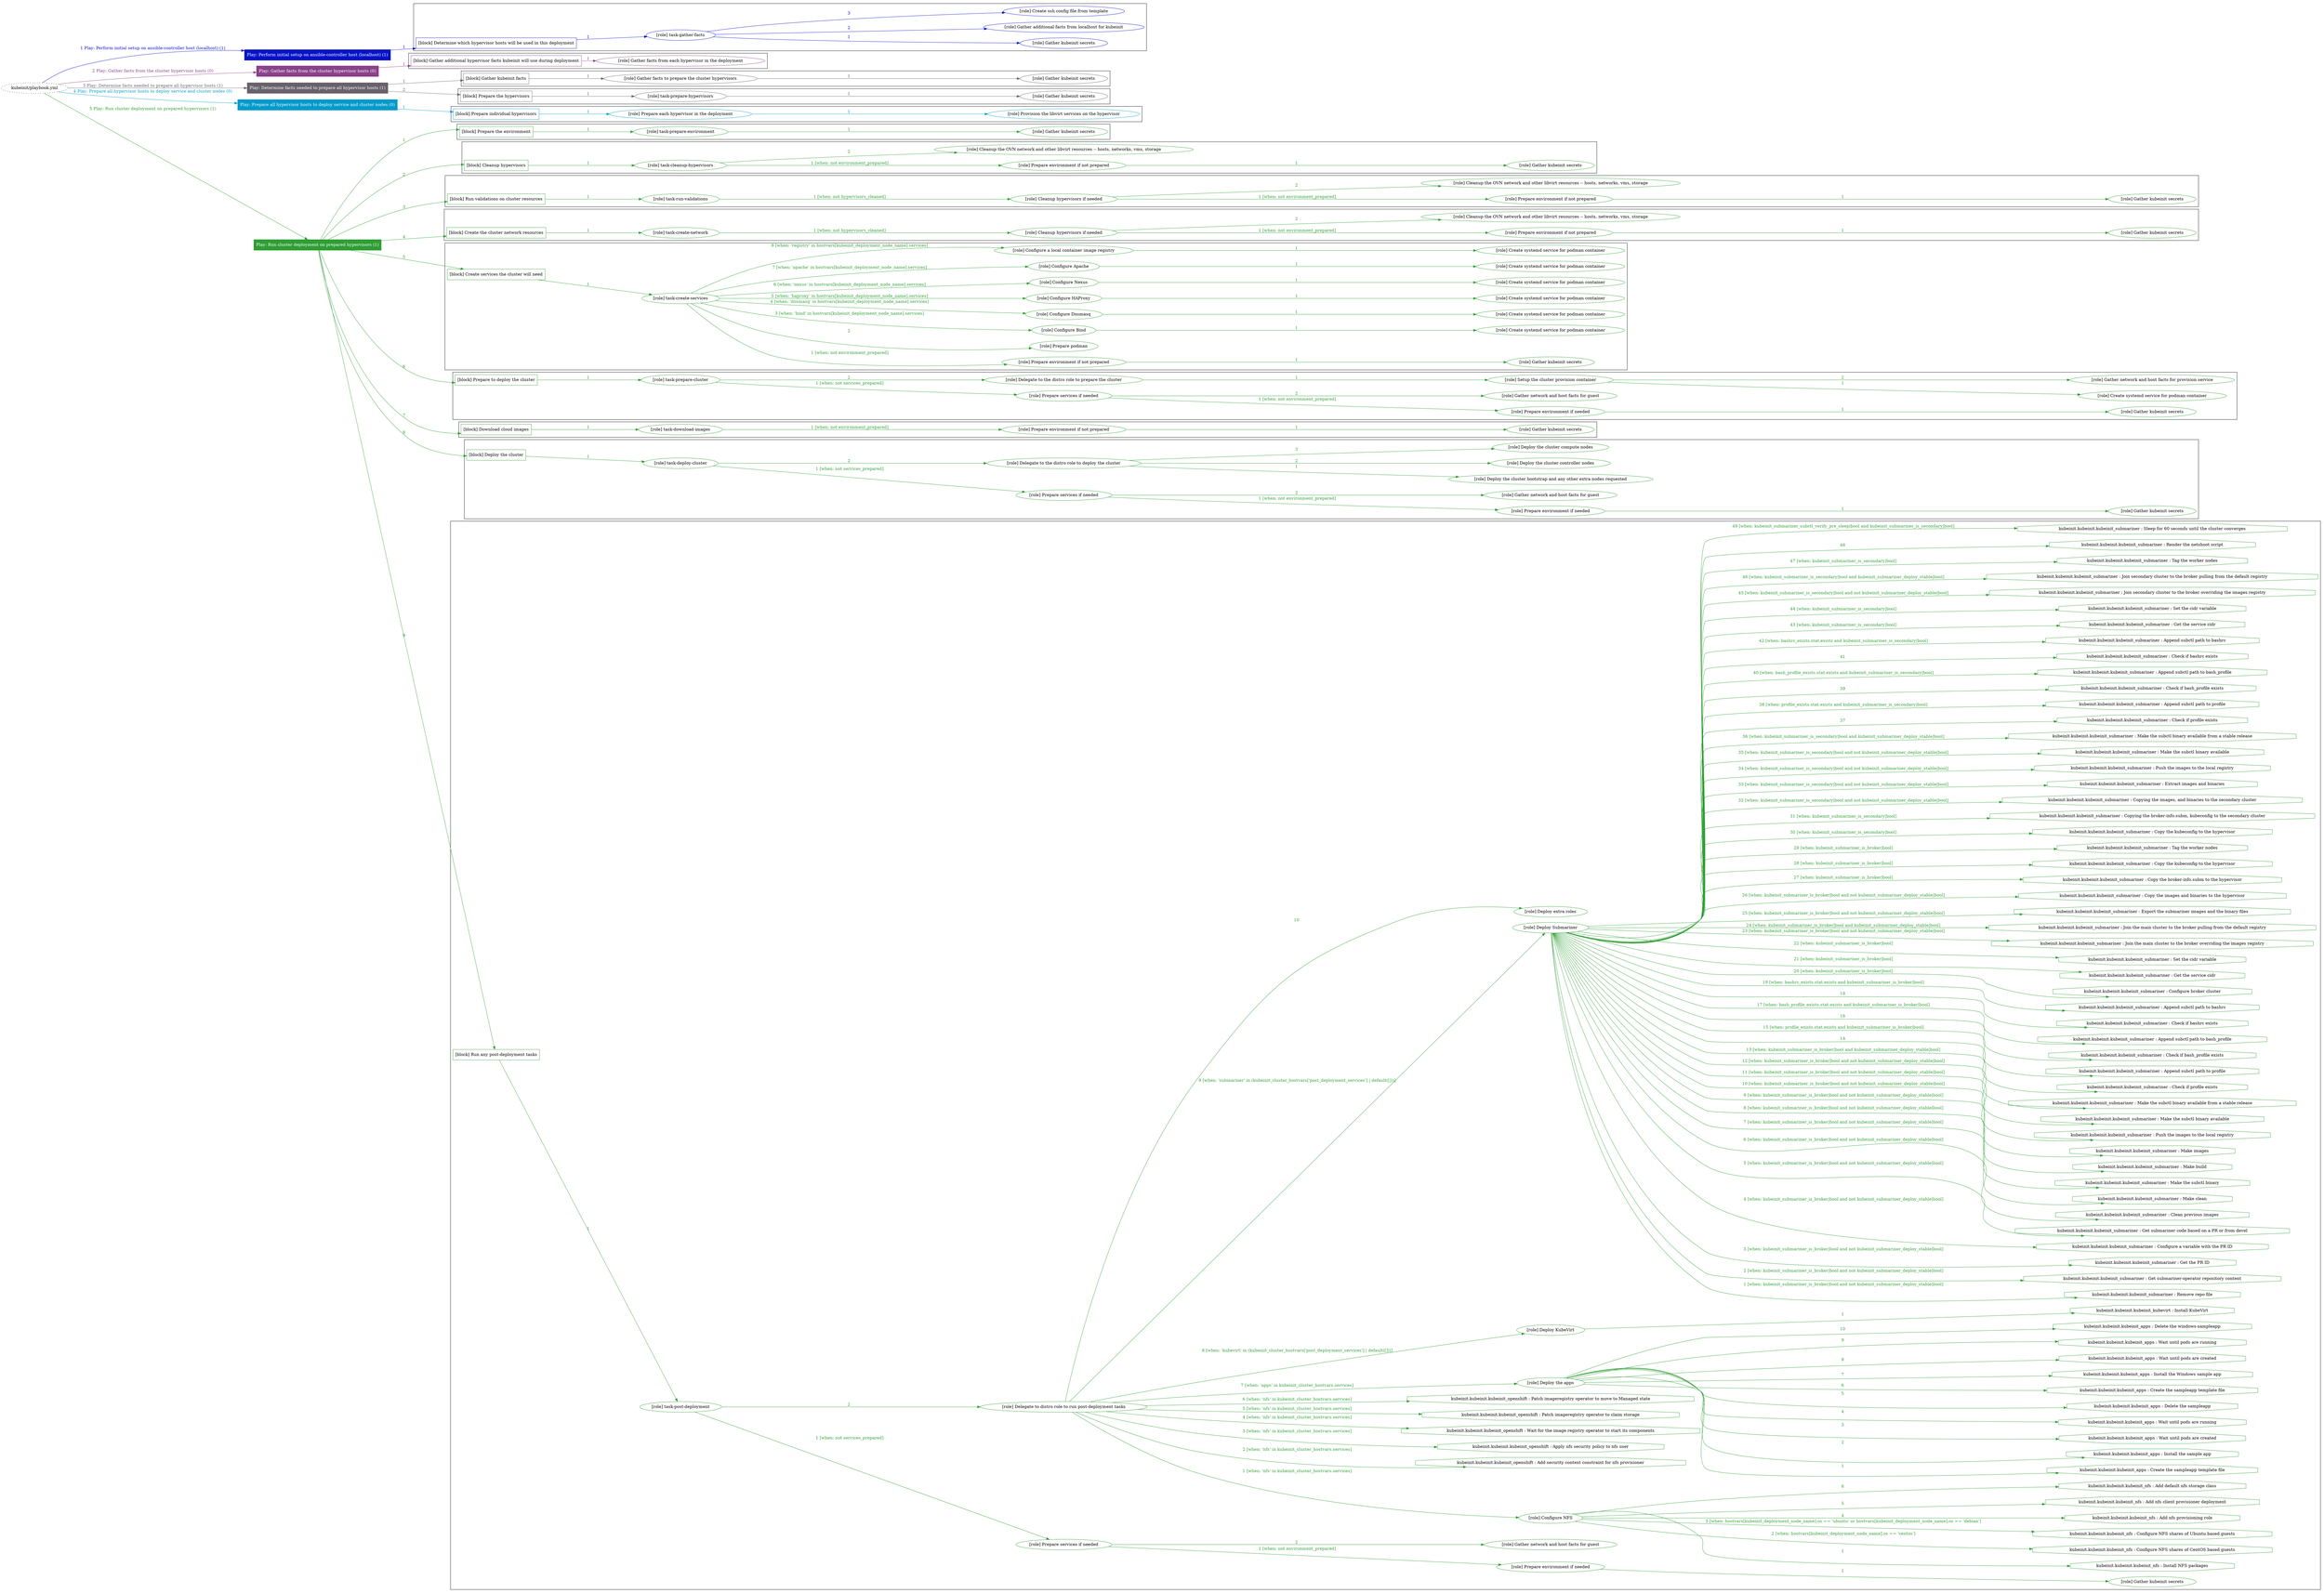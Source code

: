 digraph {
	graph [concentrate=true ordering=in rankdir=LR ratio=fill]
	edge [esep=5 sep=10]
	"kubeinit/playbook.yml" [URL="/home/runner/work/kubeinit/kubeinit/kubeinit/playbook.yml" id=playbook_7450fec6 style=dotted]
	"kubeinit/playbook.yml" -> play_088e41c2 [label="1 Play: Perform initial setup on ansible-controller host (localhost) (1)" color="#0613c6" fontcolor="#0613c6" id=edge_play_088e41c2 labeltooltip="1 Play: Perform initial setup on ansible-controller host (localhost) (1)" tooltip="1 Play: Perform initial setup on ansible-controller host (localhost) (1)"]
	subgraph "Play: Perform initial setup on ansible-controller host (localhost) (1)" {
		play_088e41c2 [label="Play: Perform initial setup on ansible-controller host (localhost) (1)" URL="/home/runner/work/kubeinit/kubeinit/kubeinit/playbook.yml" color="#0613c6" fontcolor="#ffffff" id=play_088e41c2 shape=box style=filled tooltip=localhost]
		play_088e41c2 -> block_774b5cdf [label=1 color="#0613c6" fontcolor="#0613c6" id=edge_block_774b5cdf labeltooltip=1 tooltip=1]
		subgraph cluster_block_774b5cdf {
			block_774b5cdf [label="[block] Determine which hypervisor hosts will be used in this deployment" URL="/home/runner/work/kubeinit/kubeinit/kubeinit/playbook.yml" color="#0613c6" id=block_774b5cdf labeltooltip="Determine which hypervisor hosts will be used in this deployment" shape=box tooltip="Determine which hypervisor hosts will be used in this deployment"]
			block_774b5cdf -> role_08c54db3 [label="1 " color="#0613c6" fontcolor="#0613c6" id=edge_role_08c54db3 labeltooltip="1 " tooltip="1 "]
			subgraph "task-gather-facts" {
				role_08c54db3 [label="[role] task-gather-facts" URL="/home/runner/work/kubeinit/kubeinit/kubeinit/playbook.yml" color="#0613c6" id=role_08c54db3 tooltip="task-gather-facts"]
				role_08c54db3 -> role_3e468a00 [label="1 " color="#0613c6" fontcolor="#0613c6" id=edge_role_3e468a00 labeltooltip="1 " tooltip="1 "]
				subgraph "Gather kubeinit secrets" {
					role_3e468a00 [label="[role] Gather kubeinit secrets" URL="/home/runner/.ansible/collections/ansible_collections/kubeinit/kubeinit/roles/kubeinit_prepare/tasks/build_hypervisors_group.yml" color="#0613c6" id=role_3e468a00 tooltip="Gather kubeinit secrets"]
				}
				role_08c54db3 -> role_92c7f505 [label="2 " color="#0613c6" fontcolor="#0613c6" id=edge_role_92c7f505 labeltooltip="2 " tooltip="2 "]
				subgraph "Gather additional facts from localhost for kubeinit" {
					role_92c7f505 [label="[role] Gather additional facts from localhost for kubeinit" URL="/home/runner/.ansible/collections/ansible_collections/kubeinit/kubeinit/roles/kubeinit_prepare/tasks/build_hypervisors_group.yml" color="#0613c6" id=role_92c7f505 tooltip="Gather additional facts from localhost for kubeinit"]
				}
				role_08c54db3 -> role_8375728e [label="3 " color="#0613c6" fontcolor="#0613c6" id=edge_role_8375728e labeltooltip="3 " tooltip="3 "]
				subgraph "Create ssh config file from template" {
					role_8375728e [label="[role] Create ssh config file from template" URL="/home/runner/.ansible/collections/ansible_collections/kubeinit/kubeinit/roles/kubeinit_prepare/tasks/build_hypervisors_group.yml" color="#0613c6" id=role_8375728e tooltip="Create ssh config file from template"]
				}
			}
		}
	}
	"kubeinit/playbook.yml" -> play_a965cca9 [label="2 Play: Gather facts from the cluster hypervisor hosts (0)" color="#8a428a" fontcolor="#8a428a" id=edge_play_a965cca9 labeltooltip="2 Play: Gather facts from the cluster hypervisor hosts (0)" tooltip="2 Play: Gather facts from the cluster hypervisor hosts (0)"]
	subgraph "Play: Gather facts from the cluster hypervisor hosts (0)" {
		play_a965cca9 [label="Play: Gather facts from the cluster hypervisor hosts (0)" URL="/home/runner/work/kubeinit/kubeinit/kubeinit/playbook.yml" color="#8a428a" fontcolor="#ffffff" id=play_a965cca9 shape=box style=filled tooltip="Play: Gather facts from the cluster hypervisor hosts (0)"]
		play_a965cca9 -> block_09a0eecc [label=1 color="#8a428a" fontcolor="#8a428a" id=edge_block_09a0eecc labeltooltip=1 tooltip=1]
		subgraph cluster_block_09a0eecc {
			block_09a0eecc [label="[block] Gather additional hypervisor facts kubeinit will use during deployment" URL="/home/runner/work/kubeinit/kubeinit/kubeinit/playbook.yml" color="#8a428a" id=block_09a0eecc labeltooltip="Gather additional hypervisor facts kubeinit will use during deployment" shape=box tooltip="Gather additional hypervisor facts kubeinit will use during deployment"]
			block_09a0eecc -> role_fb9f9ec8 [label="1 " color="#8a428a" fontcolor="#8a428a" id=edge_role_fb9f9ec8 labeltooltip="1 " tooltip="1 "]
			subgraph "Gather facts from each hypervisor in the deployment" {
				role_fb9f9ec8 [label="[role] Gather facts from each hypervisor in the deployment" URL="/home/runner/work/kubeinit/kubeinit/kubeinit/playbook.yml" color="#8a428a" id=role_fb9f9ec8 tooltip="Gather facts from each hypervisor in the deployment"]
			}
		}
	}
	"kubeinit/playbook.yml" -> play_3dc9998f [label="3 Play: Determine facts needed to prepare all hypervisor hosts (1)" color="#68616b" fontcolor="#68616b" id=edge_play_3dc9998f labeltooltip="3 Play: Determine facts needed to prepare all hypervisor hosts (1)" tooltip="3 Play: Determine facts needed to prepare all hypervisor hosts (1)"]
	subgraph "Play: Determine facts needed to prepare all hypervisor hosts (1)" {
		play_3dc9998f [label="Play: Determine facts needed to prepare all hypervisor hosts (1)" URL="/home/runner/work/kubeinit/kubeinit/kubeinit/playbook.yml" color="#68616b" fontcolor="#ffffff" id=play_3dc9998f shape=box style=filled tooltip=localhost]
		play_3dc9998f -> block_05bd6fb3 [label=1 color="#68616b" fontcolor="#68616b" id=edge_block_05bd6fb3 labeltooltip=1 tooltip=1]
		subgraph cluster_block_05bd6fb3 {
			block_05bd6fb3 [label="[block] Gather kubeinit facts" URL="/home/runner/work/kubeinit/kubeinit/kubeinit/playbook.yml" color="#68616b" id=block_05bd6fb3 labeltooltip="Gather kubeinit facts" shape=box tooltip="Gather kubeinit facts"]
			block_05bd6fb3 -> role_a0062a40 [label="1 " color="#68616b" fontcolor="#68616b" id=edge_role_a0062a40 labeltooltip="1 " tooltip="1 "]
			subgraph "Gather facts to prepare the cluster hypervisors" {
				role_a0062a40 [label="[role] Gather facts to prepare the cluster hypervisors" URL="/home/runner/work/kubeinit/kubeinit/kubeinit/playbook.yml" color="#68616b" id=role_a0062a40 tooltip="Gather facts to prepare the cluster hypervisors"]
				role_a0062a40 -> role_d6a95246 [label="1 " color="#68616b" fontcolor="#68616b" id=edge_role_d6a95246 labeltooltip="1 " tooltip="1 "]
				subgraph "Gather kubeinit secrets" {
					role_d6a95246 [label="[role] Gather kubeinit secrets" URL="/home/runner/.ansible/collections/ansible_collections/kubeinit/kubeinit/roles/kubeinit_prepare/tasks/gather_kubeinit_facts.yml" color="#68616b" id=role_d6a95246 tooltip="Gather kubeinit secrets"]
				}
			}
		}
		play_3dc9998f -> block_6e62386d [label=2 color="#68616b" fontcolor="#68616b" id=edge_block_6e62386d labeltooltip=2 tooltip=2]
		subgraph cluster_block_6e62386d {
			block_6e62386d [label="[block] Prepare the hypervisors" URL="/home/runner/work/kubeinit/kubeinit/kubeinit/playbook.yml" color="#68616b" id=block_6e62386d labeltooltip="Prepare the hypervisors" shape=box tooltip="Prepare the hypervisors"]
			block_6e62386d -> role_6a839834 [label="1 " color="#68616b" fontcolor="#68616b" id=edge_role_6a839834 labeltooltip="1 " tooltip="1 "]
			subgraph "task-prepare-hypervisors" {
				role_6a839834 [label="[role] task-prepare-hypervisors" URL="/home/runner/work/kubeinit/kubeinit/kubeinit/playbook.yml" color="#68616b" id=role_6a839834 tooltip="task-prepare-hypervisors"]
				role_6a839834 -> role_3a215040 [label="1 " color="#68616b" fontcolor="#68616b" id=edge_role_3a215040 labeltooltip="1 " tooltip="1 "]
				subgraph "Gather kubeinit secrets" {
					role_3a215040 [label="[role] Gather kubeinit secrets" URL="/home/runner/.ansible/collections/ansible_collections/kubeinit/kubeinit/roles/kubeinit_prepare/tasks/gather_kubeinit_facts.yml" color="#68616b" id=role_3a215040 tooltip="Gather kubeinit secrets"]
				}
			}
		}
	}
	"kubeinit/playbook.yml" -> play_ec808eb9 [label="4 Play: Prepare all hypervisor hosts to deploy service and cluster nodes (0)" color="#009acc" fontcolor="#009acc" id=edge_play_ec808eb9 labeltooltip="4 Play: Prepare all hypervisor hosts to deploy service and cluster nodes (0)" tooltip="4 Play: Prepare all hypervisor hosts to deploy service and cluster nodes (0)"]
	subgraph "Play: Prepare all hypervisor hosts to deploy service and cluster nodes (0)" {
		play_ec808eb9 [label="Play: Prepare all hypervisor hosts to deploy service and cluster nodes (0)" URL="/home/runner/work/kubeinit/kubeinit/kubeinit/playbook.yml" color="#009acc" fontcolor="#ffffff" id=play_ec808eb9 shape=box style=filled tooltip="Play: Prepare all hypervisor hosts to deploy service and cluster nodes (0)"]
		play_ec808eb9 -> block_ed0e3534 [label=1 color="#009acc" fontcolor="#009acc" id=edge_block_ed0e3534 labeltooltip=1 tooltip=1]
		subgraph cluster_block_ed0e3534 {
			block_ed0e3534 [label="[block] Prepare individual hypervisors" URL="/home/runner/work/kubeinit/kubeinit/kubeinit/playbook.yml" color="#009acc" id=block_ed0e3534 labeltooltip="Prepare individual hypervisors" shape=box tooltip="Prepare individual hypervisors"]
			block_ed0e3534 -> role_dd7f7403 [label="1 " color="#009acc" fontcolor="#009acc" id=edge_role_dd7f7403 labeltooltip="1 " tooltip="1 "]
			subgraph "Prepare each hypervisor in the deployment" {
				role_dd7f7403 [label="[role] Prepare each hypervisor in the deployment" URL="/home/runner/work/kubeinit/kubeinit/kubeinit/playbook.yml" color="#009acc" id=role_dd7f7403 tooltip="Prepare each hypervisor in the deployment"]
				role_dd7f7403 -> role_3a956994 [label="1 " color="#009acc" fontcolor="#009acc" id=edge_role_3a956994 labeltooltip="1 " tooltip="1 "]
				subgraph "Provision the libvirt services on the hypervisor" {
					role_3a956994 [label="[role] Provision the libvirt services on the hypervisor" URL="/home/runner/.ansible/collections/ansible_collections/kubeinit/kubeinit/roles/kubeinit_prepare/tasks/prepare_hypervisor.yml" color="#009acc" id=role_3a956994 tooltip="Provision the libvirt services on the hypervisor"]
				}
			}
		}
	}
	"kubeinit/playbook.yml" -> play_888d57d0 [label="5 Play: Run cluster deployment on prepared hypervisors (1)" color="#2e9e33" fontcolor="#2e9e33" id=edge_play_888d57d0 labeltooltip="5 Play: Run cluster deployment on prepared hypervisors (1)" tooltip="5 Play: Run cluster deployment on prepared hypervisors (1)"]
	subgraph "Play: Run cluster deployment on prepared hypervisors (1)" {
		play_888d57d0 [label="Play: Run cluster deployment on prepared hypervisors (1)" URL="/home/runner/work/kubeinit/kubeinit/kubeinit/playbook.yml" color="#2e9e33" fontcolor="#ffffff" id=play_888d57d0 shape=box style=filled tooltip=localhost]
		play_888d57d0 -> block_cd7f710c [label=1 color="#2e9e33" fontcolor="#2e9e33" id=edge_block_cd7f710c labeltooltip=1 tooltip=1]
		subgraph cluster_block_cd7f710c {
			block_cd7f710c [label="[block] Prepare the environment" URL="/home/runner/work/kubeinit/kubeinit/kubeinit/playbook.yml" color="#2e9e33" id=block_cd7f710c labeltooltip="Prepare the environment" shape=box tooltip="Prepare the environment"]
			block_cd7f710c -> role_9985125b [label="1 " color="#2e9e33" fontcolor="#2e9e33" id=edge_role_9985125b labeltooltip="1 " tooltip="1 "]
			subgraph "task-prepare-environment" {
				role_9985125b [label="[role] task-prepare-environment" URL="/home/runner/work/kubeinit/kubeinit/kubeinit/playbook.yml" color="#2e9e33" id=role_9985125b tooltip="task-prepare-environment"]
				role_9985125b -> role_6ea2214c [label="1 " color="#2e9e33" fontcolor="#2e9e33" id=edge_role_6ea2214c labeltooltip="1 " tooltip="1 "]
				subgraph "Gather kubeinit secrets" {
					role_6ea2214c [label="[role] Gather kubeinit secrets" URL="/home/runner/.ansible/collections/ansible_collections/kubeinit/kubeinit/roles/kubeinit_prepare/tasks/gather_kubeinit_facts.yml" color="#2e9e33" id=role_6ea2214c tooltip="Gather kubeinit secrets"]
				}
			}
		}
		play_888d57d0 -> block_eaede3e6 [label=2 color="#2e9e33" fontcolor="#2e9e33" id=edge_block_eaede3e6 labeltooltip=2 tooltip=2]
		subgraph cluster_block_eaede3e6 {
			block_eaede3e6 [label="[block] Cleanup hypervisors" URL="/home/runner/work/kubeinit/kubeinit/kubeinit/playbook.yml" color="#2e9e33" id=block_eaede3e6 labeltooltip="Cleanup hypervisors" shape=box tooltip="Cleanup hypervisors"]
			block_eaede3e6 -> role_5d3b7b8a [label="1 " color="#2e9e33" fontcolor="#2e9e33" id=edge_role_5d3b7b8a labeltooltip="1 " tooltip="1 "]
			subgraph "task-cleanup-hypervisors" {
				role_5d3b7b8a [label="[role] task-cleanup-hypervisors" URL="/home/runner/work/kubeinit/kubeinit/kubeinit/playbook.yml" color="#2e9e33" id=role_5d3b7b8a tooltip="task-cleanup-hypervisors"]
				role_5d3b7b8a -> role_d7773bff [label="1 [when: not environment_prepared]" color="#2e9e33" fontcolor="#2e9e33" id=edge_role_d7773bff labeltooltip="1 [when: not environment_prepared]" tooltip="1 [when: not environment_prepared]"]
				subgraph "Prepare environment if not prepared" {
					role_d7773bff [label="[role] Prepare environment if not prepared" URL="/home/runner/.ansible/collections/ansible_collections/kubeinit/kubeinit/roles/kubeinit_prepare/tasks/cleanup_hypervisors.yml" color="#2e9e33" id=role_d7773bff tooltip="Prepare environment if not prepared"]
					role_d7773bff -> role_7b6af057 [label="1 " color="#2e9e33" fontcolor="#2e9e33" id=edge_role_7b6af057 labeltooltip="1 " tooltip="1 "]
					subgraph "Gather kubeinit secrets" {
						role_7b6af057 [label="[role] Gather kubeinit secrets" URL="/home/runner/.ansible/collections/ansible_collections/kubeinit/kubeinit/roles/kubeinit_prepare/tasks/gather_kubeinit_facts.yml" color="#2e9e33" id=role_7b6af057 tooltip="Gather kubeinit secrets"]
					}
				}
				role_5d3b7b8a -> role_62c546ad [label="2 " color="#2e9e33" fontcolor="#2e9e33" id=edge_role_62c546ad labeltooltip="2 " tooltip="2 "]
				subgraph "Cleanup the OVN network and other libvirt resources -- hosts, networks, vms, storage" {
					role_62c546ad [label="[role] Cleanup the OVN network and other libvirt resources -- hosts, networks, vms, storage" URL="/home/runner/.ansible/collections/ansible_collections/kubeinit/kubeinit/roles/kubeinit_prepare/tasks/cleanup_hypervisors.yml" color="#2e9e33" id=role_62c546ad tooltip="Cleanup the OVN network and other libvirt resources -- hosts, networks, vms, storage"]
				}
			}
		}
		play_888d57d0 -> block_6d633a24 [label=3 color="#2e9e33" fontcolor="#2e9e33" id=edge_block_6d633a24 labeltooltip=3 tooltip=3]
		subgraph cluster_block_6d633a24 {
			block_6d633a24 [label="[block] Run validations on cluster resources" URL="/home/runner/work/kubeinit/kubeinit/kubeinit/playbook.yml" color="#2e9e33" id=block_6d633a24 labeltooltip="Run validations on cluster resources" shape=box tooltip="Run validations on cluster resources"]
			block_6d633a24 -> role_860cacf7 [label="1 " color="#2e9e33" fontcolor="#2e9e33" id=edge_role_860cacf7 labeltooltip="1 " tooltip="1 "]
			subgraph "task-run-validations" {
				role_860cacf7 [label="[role] task-run-validations" URL="/home/runner/work/kubeinit/kubeinit/kubeinit/playbook.yml" color="#2e9e33" id=role_860cacf7 tooltip="task-run-validations"]
				role_860cacf7 -> role_9fbec35c [label="1 [when: not hypervisors_cleaned]" color="#2e9e33" fontcolor="#2e9e33" id=edge_role_9fbec35c labeltooltip="1 [when: not hypervisors_cleaned]" tooltip="1 [when: not hypervisors_cleaned]"]
				subgraph "Cleanup hypervisors if needed" {
					role_9fbec35c [label="[role] Cleanup hypervisors if needed" URL="/home/runner/.ansible/collections/ansible_collections/kubeinit/kubeinit/roles/kubeinit_validations/tasks/main.yml" color="#2e9e33" id=role_9fbec35c tooltip="Cleanup hypervisors if needed"]
					role_9fbec35c -> role_79a14ef1 [label="1 [when: not environment_prepared]" color="#2e9e33" fontcolor="#2e9e33" id=edge_role_79a14ef1 labeltooltip="1 [when: not environment_prepared]" tooltip="1 [when: not environment_prepared]"]
					subgraph "Prepare environment if not prepared" {
						role_79a14ef1 [label="[role] Prepare environment if not prepared" URL="/home/runner/.ansible/collections/ansible_collections/kubeinit/kubeinit/roles/kubeinit_prepare/tasks/cleanup_hypervisors.yml" color="#2e9e33" id=role_79a14ef1 tooltip="Prepare environment if not prepared"]
						role_79a14ef1 -> role_7e69ee3b [label="1 " color="#2e9e33" fontcolor="#2e9e33" id=edge_role_7e69ee3b labeltooltip="1 " tooltip="1 "]
						subgraph "Gather kubeinit secrets" {
							role_7e69ee3b [label="[role] Gather kubeinit secrets" URL="/home/runner/.ansible/collections/ansible_collections/kubeinit/kubeinit/roles/kubeinit_prepare/tasks/gather_kubeinit_facts.yml" color="#2e9e33" id=role_7e69ee3b tooltip="Gather kubeinit secrets"]
						}
					}
					role_9fbec35c -> role_46d6dff3 [label="2 " color="#2e9e33" fontcolor="#2e9e33" id=edge_role_46d6dff3 labeltooltip="2 " tooltip="2 "]
					subgraph "Cleanup the OVN network and other libvirt resources -- hosts, networks, vms, storage" {
						role_46d6dff3 [label="[role] Cleanup the OVN network and other libvirt resources -- hosts, networks, vms, storage" URL="/home/runner/.ansible/collections/ansible_collections/kubeinit/kubeinit/roles/kubeinit_prepare/tasks/cleanup_hypervisors.yml" color="#2e9e33" id=role_46d6dff3 tooltip="Cleanup the OVN network and other libvirt resources -- hosts, networks, vms, storage"]
					}
				}
			}
		}
		play_888d57d0 -> block_ff1d616c [label=4 color="#2e9e33" fontcolor="#2e9e33" id=edge_block_ff1d616c labeltooltip=4 tooltip=4]
		subgraph cluster_block_ff1d616c {
			block_ff1d616c [label="[block] Create the cluster network resources" URL="/home/runner/work/kubeinit/kubeinit/kubeinit/playbook.yml" color="#2e9e33" id=block_ff1d616c labeltooltip="Create the cluster network resources" shape=box tooltip="Create the cluster network resources"]
			block_ff1d616c -> role_767c279d [label="1 " color="#2e9e33" fontcolor="#2e9e33" id=edge_role_767c279d labeltooltip="1 " tooltip="1 "]
			subgraph "task-create-network" {
				role_767c279d [label="[role] task-create-network" URL="/home/runner/work/kubeinit/kubeinit/kubeinit/playbook.yml" color="#2e9e33" id=role_767c279d tooltip="task-create-network"]
				role_767c279d -> role_c0de3f75 [label="1 [when: not hypervisors_cleaned]" color="#2e9e33" fontcolor="#2e9e33" id=edge_role_c0de3f75 labeltooltip="1 [when: not hypervisors_cleaned]" tooltip="1 [when: not hypervisors_cleaned]"]
				subgraph "Cleanup hypervisors if needed" {
					role_c0de3f75 [label="[role] Cleanup hypervisors if needed" URL="/home/runner/.ansible/collections/ansible_collections/kubeinit/kubeinit/roles/kubeinit_libvirt/tasks/create_network.yml" color="#2e9e33" id=role_c0de3f75 tooltip="Cleanup hypervisors if needed"]
					role_c0de3f75 -> role_c7ceae30 [label="1 [when: not environment_prepared]" color="#2e9e33" fontcolor="#2e9e33" id=edge_role_c7ceae30 labeltooltip="1 [when: not environment_prepared]" tooltip="1 [when: not environment_prepared]"]
					subgraph "Prepare environment if not prepared" {
						role_c7ceae30 [label="[role] Prepare environment if not prepared" URL="/home/runner/.ansible/collections/ansible_collections/kubeinit/kubeinit/roles/kubeinit_prepare/tasks/cleanup_hypervisors.yml" color="#2e9e33" id=role_c7ceae30 tooltip="Prepare environment if not prepared"]
						role_c7ceae30 -> role_a112b8fb [label="1 " color="#2e9e33" fontcolor="#2e9e33" id=edge_role_a112b8fb labeltooltip="1 " tooltip="1 "]
						subgraph "Gather kubeinit secrets" {
							role_a112b8fb [label="[role] Gather kubeinit secrets" URL="/home/runner/.ansible/collections/ansible_collections/kubeinit/kubeinit/roles/kubeinit_prepare/tasks/gather_kubeinit_facts.yml" color="#2e9e33" id=role_a112b8fb tooltip="Gather kubeinit secrets"]
						}
					}
					role_c0de3f75 -> role_2ca75ae7 [label="2 " color="#2e9e33" fontcolor="#2e9e33" id=edge_role_2ca75ae7 labeltooltip="2 " tooltip="2 "]
					subgraph "Cleanup the OVN network and other libvirt resources -- hosts, networks, vms, storage" {
						role_2ca75ae7 [label="[role] Cleanup the OVN network and other libvirt resources -- hosts, networks, vms, storage" URL="/home/runner/.ansible/collections/ansible_collections/kubeinit/kubeinit/roles/kubeinit_prepare/tasks/cleanup_hypervisors.yml" color="#2e9e33" id=role_2ca75ae7 tooltip="Cleanup the OVN network and other libvirt resources -- hosts, networks, vms, storage"]
					}
				}
			}
		}
		play_888d57d0 -> block_2b607cc1 [label=5 color="#2e9e33" fontcolor="#2e9e33" id=edge_block_2b607cc1 labeltooltip=5 tooltip=5]
		subgraph cluster_block_2b607cc1 {
			block_2b607cc1 [label="[block] Create services the cluster will need" URL="/home/runner/work/kubeinit/kubeinit/kubeinit/playbook.yml" color="#2e9e33" id=block_2b607cc1 labeltooltip="Create services the cluster will need" shape=box tooltip="Create services the cluster will need"]
			block_2b607cc1 -> role_af2d2f69 [label="1 " color="#2e9e33" fontcolor="#2e9e33" id=edge_role_af2d2f69 labeltooltip="1 " tooltip="1 "]
			subgraph "task-create-services" {
				role_af2d2f69 [label="[role] task-create-services" URL="/home/runner/work/kubeinit/kubeinit/kubeinit/playbook.yml" color="#2e9e33" id=role_af2d2f69 tooltip="task-create-services"]
				role_af2d2f69 -> role_d5cba2b4 [label="1 [when: not environment_prepared]" color="#2e9e33" fontcolor="#2e9e33" id=edge_role_d5cba2b4 labeltooltip="1 [when: not environment_prepared]" tooltip="1 [when: not environment_prepared]"]
				subgraph "Prepare environment if not prepared" {
					role_d5cba2b4 [label="[role] Prepare environment if not prepared" URL="/home/runner/.ansible/collections/ansible_collections/kubeinit/kubeinit/roles/kubeinit_services/tasks/main.yml" color="#2e9e33" id=role_d5cba2b4 tooltip="Prepare environment if not prepared"]
					role_d5cba2b4 -> role_02907111 [label="1 " color="#2e9e33" fontcolor="#2e9e33" id=edge_role_02907111 labeltooltip="1 " tooltip="1 "]
					subgraph "Gather kubeinit secrets" {
						role_02907111 [label="[role] Gather kubeinit secrets" URL="/home/runner/.ansible/collections/ansible_collections/kubeinit/kubeinit/roles/kubeinit_prepare/tasks/gather_kubeinit_facts.yml" color="#2e9e33" id=role_02907111 tooltip="Gather kubeinit secrets"]
					}
				}
				role_af2d2f69 -> role_b943e9a1 [label="2 " color="#2e9e33" fontcolor="#2e9e33" id=edge_role_b943e9a1 labeltooltip="2 " tooltip="2 "]
				subgraph "Prepare podman" {
					role_b943e9a1 [label="[role] Prepare podman" URL="/home/runner/.ansible/collections/ansible_collections/kubeinit/kubeinit/roles/kubeinit_services/tasks/00_create_service_pod.yml" color="#2e9e33" id=role_b943e9a1 tooltip="Prepare podman"]
				}
				role_af2d2f69 -> role_cde55563 [label="3 [when: 'bind' in hostvars[kubeinit_deployment_node_name].services]" color="#2e9e33" fontcolor="#2e9e33" id=edge_role_cde55563 labeltooltip="3 [when: 'bind' in hostvars[kubeinit_deployment_node_name].services]" tooltip="3 [when: 'bind' in hostvars[kubeinit_deployment_node_name].services]"]
				subgraph "Configure Bind" {
					role_cde55563 [label="[role] Configure Bind" URL="/home/runner/.ansible/collections/ansible_collections/kubeinit/kubeinit/roles/kubeinit_services/tasks/start_services_containers.yml" color="#2e9e33" id=role_cde55563 tooltip="Configure Bind"]
					role_cde55563 -> role_8259c764 [label="1 " color="#2e9e33" fontcolor="#2e9e33" id=edge_role_8259c764 labeltooltip="1 " tooltip="1 "]
					subgraph "Create systemd service for podman container" {
						role_8259c764 [label="[role] Create systemd service for podman container" URL="/home/runner/.ansible/collections/ansible_collections/kubeinit/kubeinit/roles/kubeinit_bind/tasks/main.yml" color="#2e9e33" id=role_8259c764 tooltip="Create systemd service for podman container"]
					}
				}
				role_af2d2f69 -> role_7ba7b7dc [label="4 [when: 'dnsmasq' in hostvars[kubeinit_deployment_node_name].services]" color="#2e9e33" fontcolor="#2e9e33" id=edge_role_7ba7b7dc labeltooltip="4 [when: 'dnsmasq' in hostvars[kubeinit_deployment_node_name].services]" tooltip="4 [when: 'dnsmasq' in hostvars[kubeinit_deployment_node_name].services]"]
				subgraph "Configure Dnsmasq" {
					role_7ba7b7dc [label="[role] Configure Dnsmasq" URL="/home/runner/.ansible/collections/ansible_collections/kubeinit/kubeinit/roles/kubeinit_services/tasks/start_services_containers.yml" color="#2e9e33" id=role_7ba7b7dc tooltip="Configure Dnsmasq"]
					role_7ba7b7dc -> role_56c09c34 [label="1 " color="#2e9e33" fontcolor="#2e9e33" id=edge_role_56c09c34 labeltooltip="1 " tooltip="1 "]
					subgraph "Create systemd service for podman container" {
						role_56c09c34 [label="[role] Create systemd service for podman container" URL="/home/runner/.ansible/collections/ansible_collections/kubeinit/kubeinit/roles/kubeinit_dnsmasq/tasks/main.yml" color="#2e9e33" id=role_56c09c34 tooltip="Create systemd service for podman container"]
					}
				}
				role_af2d2f69 -> role_a91b78d4 [label="5 [when: 'haproxy' in hostvars[kubeinit_deployment_node_name].services]" color="#2e9e33" fontcolor="#2e9e33" id=edge_role_a91b78d4 labeltooltip="5 [when: 'haproxy' in hostvars[kubeinit_deployment_node_name].services]" tooltip="5 [when: 'haproxy' in hostvars[kubeinit_deployment_node_name].services]"]
				subgraph "Configure HAProxy" {
					role_a91b78d4 [label="[role] Configure HAProxy" URL="/home/runner/.ansible/collections/ansible_collections/kubeinit/kubeinit/roles/kubeinit_services/tasks/start_services_containers.yml" color="#2e9e33" id=role_a91b78d4 tooltip="Configure HAProxy"]
					role_a91b78d4 -> role_9fecf5a8 [label="1 " color="#2e9e33" fontcolor="#2e9e33" id=edge_role_9fecf5a8 labeltooltip="1 " tooltip="1 "]
					subgraph "Create systemd service for podman container" {
						role_9fecf5a8 [label="[role] Create systemd service for podman container" URL="/home/runner/.ansible/collections/ansible_collections/kubeinit/kubeinit/roles/kubeinit_haproxy/tasks/main.yml" color="#2e9e33" id=role_9fecf5a8 tooltip="Create systemd service for podman container"]
					}
				}
				role_af2d2f69 -> role_fecaeac1 [label="6 [when: 'nexus' in hostvars[kubeinit_deployment_node_name].services]" color="#2e9e33" fontcolor="#2e9e33" id=edge_role_fecaeac1 labeltooltip="6 [when: 'nexus' in hostvars[kubeinit_deployment_node_name].services]" tooltip="6 [when: 'nexus' in hostvars[kubeinit_deployment_node_name].services]"]
				subgraph "Configure Nexus" {
					role_fecaeac1 [label="[role] Configure Nexus" URL="/home/runner/.ansible/collections/ansible_collections/kubeinit/kubeinit/roles/kubeinit_services/tasks/start_services_containers.yml" color="#2e9e33" id=role_fecaeac1 tooltip="Configure Nexus"]
					role_fecaeac1 -> role_140dc122 [label="1 " color="#2e9e33" fontcolor="#2e9e33" id=edge_role_140dc122 labeltooltip="1 " tooltip="1 "]
					subgraph "Create systemd service for podman container" {
						role_140dc122 [label="[role] Create systemd service for podman container" URL="/home/runner/.ansible/collections/ansible_collections/kubeinit/kubeinit/roles/kubeinit_nexus/tasks/main.yml" color="#2e9e33" id=role_140dc122 tooltip="Create systemd service for podman container"]
					}
				}
				role_af2d2f69 -> role_21844d75 [label="7 [when: 'apache' in hostvars[kubeinit_deployment_node_name].services]" color="#2e9e33" fontcolor="#2e9e33" id=edge_role_21844d75 labeltooltip="7 [when: 'apache' in hostvars[kubeinit_deployment_node_name].services]" tooltip="7 [when: 'apache' in hostvars[kubeinit_deployment_node_name].services]"]
				subgraph "Configure Apache" {
					role_21844d75 [label="[role] Configure Apache" URL="/home/runner/.ansible/collections/ansible_collections/kubeinit/kubeinit/roles/kubeinit_services/tasks/start_services_containers.yml" color="#2e9e33" id=role_21844d75 tooltip="Configure Apache"]
					role_21844d75 -> role_3a8da4d0 [label="1 " color="#2e9e33" fontcolor="#2e9e33" id=edge_role_3a8da4d0 labeltooltip="1 " tooltip="1 "]
					subgraph "Create systemd service for podman container" {
						role_3a8da4d0 [label="[role] Create systemd service for podman container" URL="/home/runner/.ansible/collections/ansible_collections/kubeinit/kubeinit/roles/kubeinit_apache/tasks/main.yml" color="#2e9e33" id=role_3a8da4d0 tooltip="Create systemd service for podman container"]
					}
				}
				role_af2d2f69 -> role_3d21dc44 [label="8 [when: 'registry' in hostvars[kubeinit_deployment_node_name].services]" color="#2e9e33" fontcolor="#2e9e33" id=edge_role_3d21dc44 labeltooltip="8 [when: 'registry' in hostvars[kubeinit_deployment_node_name].services]" tooltip="8 [when: 'registry' in hostvars[kubeinit_deployment_node_name].services]"]
				subgraph "Configure a local container image registry" {
					role_3d21dc44 [label="[role] Configure a local container image registry" URL="/home/runner/.ansible/collections/ansible_collections/kubeinit/kubeinit/roles/kubeinit_services/tasks/start_services_containers.yml" color="#2e9e33" id=role_3d21dc44 tooltip="Configure a local container image registry"]
					role_3d21dc44 -> role_aa80173a [label="1 " color="#2e9e33" fontcolor="#2e9e33" id=edge_role_aa80173a labeltooltip="1 " tooltip="1 "]
					subgraph "Create systemd service for podman container" {
						role_aa80173a [label="[role] Create systemd service for podman container" URL="/home/runner/.ansible/collections/ansible_collections/kubeinit/kubeinit/roles/kubeinit_registry/tasks/main.yml" color="#2e9e33" id=role_aa80173a tooltip="Create systemd service for podman container"]
					}
				}
			}
		}
		play_888d57d0 -> block_fd99140a [label=6 color="#2e9e33" fontcolor="#2e9e33" id=edge_block_fd99140a labeltooltip=6 tooltip=6]
		subgraph cluster_block_fd99140a {
			block_fd99140a [label="[block] Prepare to deploy the cluster" URL="/home/runner/work/kubeinit/kubeinit/kubeinit/playbook.yml" color="#2e9e33" id=block_fd99140a labeltooltip="Prepare to deploy the cluster" shape=box tooltip="Prepare to deploy the cluster"]
			block_fd99140a -> role_2eb22be9 [label="1 " color="#2e9e33" fontcolor="#2e9e33" id=edge_role_2eb22be9 labeltooltip="1 " tooltip="1 "]
			subgraph "task-prepare-cluster" {
				role_2eb22be9 [label="[role] task-prepare-cluster" URL="/home/runner/work/kubeinit/kubeinit/kubeinit/playbook.yml" color="#2e9e33" id=role_2eb22be9 tooltip="task-prepare-cluster"]
				role_2eb22be9 -> role_42d426a5 [label="1 [when: not services_prepared]" color="#2e9e33" fontcolor="#2e9e33" id=edge_role_42d426a5 labeltooltip="1 [when: not services_prepared]" tooltip="1 [when: not services_prepared]"]
				subgraph "Prepare services if needed" {
					role_42d426a5 [label="[role] Prepare services if needed" URL="/home/runner/.ansible/collections/ansible_collections/kubeinit/kubeinit/roles/kubeinit_prepare/tasks/prepare_cluster.yml" color="#2e9e33" id=role_42d426a5 tooltip="Prepare services if needed"]
					role_42d426a5 -> role_b67b3520 [label="1 [when: not environment_prepared]" color="#2e9e33" fontcolor="#2e9e33" id=edge_role_b67b3520 labeltooltip="1 [when: not environment_prepared]" tooltip="1 [when: not environment_prepared]"]
					subgraph "Prepare environment if needed" {
						role_b67b3520 [label="[role] Prepare environment if needed" URL="/home/runner/.ansible/collections/ansible_collections/kubeinit/kubeinit/roles/kubeinit_services/tasks/prepare_services.yml" color="#2e9e33" id=role_b67b3520 tooltip="Prepare environment if needed"]
						role_b67b3520 -> role_8016a6ac [label="1 " color="#2e9e33" fontcolor="#2e9e33" id=edge_role_8016a6ac labeltooltip="1 " tooltip="1 "]
						subgraph "Gather kubeinit secrets" {
							role_8016a6ac [label="[role] Gather kubeinit secrets" URL="/home/runner/.ansible/collections/ansible_collections/kubeinit/kubeinit/roles/kubeinit_prepare/tasks/gather_kubeinit_facts.yml" color="#2e9e33" id=role_8016a6ac tooltip="Gather kubeinit secrets"]
						}
					}
					role_42d426a5 -> role_d1bed4d5 [label="2 " color="#2e9e33" fontcolor="#2e9e33" id=edge_role_d1bed4d5 labeltooltip="2 " tooltip="2 "]
					subgraph "Gather network and host facts for guest" {
						role_d1bed4d5 [label="[role] Gather network and host facts for guest" URL="/home/runner/.ansible/collections/ansible_collections/kubeinit/kubeinit/roles/kubeinit_services/tasks/prepare_services.yml" color="#2e9e33" id=role_d1bed4d5 tooltip="Gather network and host facts for guest"]
					}
				}
				role_2eb22be9 -> role_fbb13808 [label="2 " color="#2e9e33" fontcolor="#2e9e33" id=edge_role_fbb13808 labeltooltip="2 " tooltip="2 "]
				subgraph "Delegate to the distro role to prepare the cluster" {
					role_fbb13808 [label="[role] Delegate to the distro role to prepare the cluster" URL="/home/runner/.ansible/collections/ansible_collections/kubeinit/kubeinit/roles/kubeinit_prepare/tasks/prepare_cluster.yml" color="#2e9e33" id=role_fbb13808 tooltip="Delegate to the distro role to prepare the cluster"]
					role_fbb13808 -> role_17abe92c [label="1 " color="#2e9e33" fontcolor="#2e9e33" id=edge_role_17abe92c labeltooltip="1 " tooltip="1 "]
					subgraph "Setup the cluster provision container" {
						role_17abe92c [label="[role] Setup the cluster provision container" URL="/home/runner/.ansible/collections/ansible_collections/kubeinit/kubeinit/roles/kubeinit_openshift/tasks/prepare_cluster.yml" color="#2e9e33" id=role_17abe92c tooltip="Setup the cluster provision container"]
						role_17abe92c -> role_0196baf9 [label="1 " color="#2e9e33" fontcolor="#2e9e33" id=edge_role_0196baf9 labeltooltip="1 " tooltip="1 "]
						subgraph "Create systemd service for podman container" {
							role_0196baf9 [label="[role] Create systemd service for podman container" URL="/home/runner/.ansible/collections/ansible_collections/kubeinit/kubeinit/roles/kubeinit_services/tasks/create_provision_container.yml" color="#2e9e33" id=role_0196baf9 tooltip="Create systemd service for podman container"]
						}
						role_17abe92c -> role_02000232 [label="2 " color="#2e9e33" fontcolor="#2e9e33" id=edge_role_02000232 labeltooltip="2 " tooltip="2 "]
						subgraph "Gather network and host facts for provision service" {
							role_02000232 [label="[role] Gather network and host facts for provision service" URL="/home/runner/.ansible/collections/ansible_collections/kubeinit/kubeinit/roles/kubeinit_services/tasks/create_provision_container.yml" color="#2e9e33" id=role_02000232 tooltip="Gather network and host facts for provision service"]
						}
					}
				}
			}
		}
		play_888d57d0 -> block_362b4865 [label=7 color="#2e9e33" fontcolor="#2e9e33" id=edge_block_362b4865 labeltooltip=7 tooltip=7]
		subgraph cluster_block_362b4865 {
			block_362b4865 [label="[block] Download cloud images" URL="/home/runner/work/kubeinit/kubeinit/kubeinit/playbook.yml" color="#2e9e33" id=block_362b4865 labeltooltip="Download cloud images" shape=box tooltip="Download cloud images"]
			block_362b4865 -> role_d35b4861 [label="1 " color="#2e9e33" fontcolor="#2e9e33" id=edge_role_d35b4861 labeltooltip="1 " tooltip="1 "]
			subgraph "task-download-images" {
				role_d35b4861 [label="[role] task-download-images" URL="/home/runner/work/kubeinit/kubeinit/kubeinit/playbook.yml" color="#2e9e33" id=role_d35b4861 tooltip="task-download-images"]
				role_d35b4861 -> role_4ec55e3b [label="1 [when: not environment_prepared]" color="#2e9e33" fontcolor="#2e9e33" id=edge_role_4ec55e3b labeltooltip="1 [when: not environment_prepared]" tooltip="1 [when: not environment_prepared]"]
				subgraph "Prepare environment if not prepared" {
					role_4ec55e3b [label="[role] Prepare environment if not prepared" URL="/home/runner/.ansible/collections/ansible_collections/kubeinit/kubeinit/roles/kubeinit_libvirt/tasks/download_cloud_images.yml" color="#2e9e33" id=role_4ec55e3b tooltip="Prepare environment if not prepared"]
					role_4ec55e3b -> role_7cdf079f [label="1 " color="#2e9e33" fontcolor="#2e9e33" id=edge_role_7cdf079f labeltooltip="1 " tooltip="1 "]
					subgraph "Gather kubeinit secrets" {
						role_7cdf079f [label="[role] Gather kubeinit secrets" URL="/home/runner/.ansible/collections/ansible_collections/kubeinit/kubeinit/roles/kubeinit_prepare/tasks/gather_kubeinit_facts.yml" color="#2e9e33" id=role_7cdf079f tooltip="Gather kubeinit secrets"]
					}
				}
			}
		}
		play_888d57d0 -> block_08c97fa0 [label=8 color="#2e9e33" fontcolor="#2e9e33" id=edge_block_08c97fa0 labeltooltip=8 tooltip=8]
		subgraph cluster_block_08c97fa0 {
			block_08c97fa0 [label="[block] Deploy the cluster" URL="/home/runner/work/kubeinit/kubeinit/kubeinit/playbook.yml" color="#2e9e33" id=block_08c97fa0 labeltooltip="Deploy the cluster" shape=box tooltip="Deploy the cluster"]
			block_08c97fa0 -> role_e018a930 [label="1 " color="#2e9e33" fontcolor="#2e9e33" id=edge_role_e018a930 labeltooltip="1 " tooltip="1 "]
			subgraph "task-deploy-cluster" {
				role_e018a930 [label="[role] task-deploy-cluster" URL="/home/runner/work/kubeinit/kubeinit/kubeinit/playbook.yml" color="#2e9e33" id=role_e018a930 tooltip="task-deploy-cluster"]
				role_e018a930 -> role_97f7e259 [label="1 [when: not services_prepared]" color="#2e9e33" fontcolor="#2e9e33" id=edge_role_97f7e259 labeltooltip="1 [when: not services_prepared]" tooltip="1 [when: not services_prepared]"]
				subgraph "Prepare services if needed" {
					role_97f7e259 [label="[role] Prepare services if needed" URL="/home/runner/.ansible/collections/ansible_collections/kubeinit/kubeinit/roles/kubeinit_prepare/tasks/deploy_cluster.yml" color="#2e9e33" id=role_97f7e259 tooltip="Prepare services if needed"]
					role_97f7e259 -> role_caf2f311 [label="1 [when: not environment_prepared]" color="#2e9e33" fontcolor="#2e9e33" id=edge_role_caf2f311 labeltooltip="1 [when: not environment_prepared]" tooltip="1 [when: not environment_prepared]"]
					subgraph "Prepare environment if needed" {
						role_caf2f311 [label="[role] Prepare environment if needed" URL="/home/runner/.ansible/collections/ansible_collections/kubeinit/kubeinit/roles/kubeinit_services/tasks/prepare_services.yml" color="#2e9e33" id=role_caf2f311 tooltip="Prepare environment if needed"]
						role_caf2f311 -> role_8b4d9d6c [label="1 " color="#2e9e33" fontcolor="#2e9e33" id=edge_role_8b4d9d6c labeltooltip="1 " tooltip="1 "]
						subgraph "Gather kubeinit secrets" {
							role_8b4d9d6c [label="[role] Gather kubeinit secrets" URL="/home/runner/.ansible/collections/ansible_collections/kubeinit/kubeinit/roles/kubeinit_prepare/tasks/gather_kubeinit_facts.yml" color="#2e9e33" id=role_8b4d9d6c tooltip="Gather kubeinit secrets"]
						}
					}
					role_97f7e259 -> role_30e9a814 [label="2 " color="#2e9e33" fontcolor="#2e9e33" id=edge_role_30e9a814 labeltooltip="2 " tooltip="2 "]
					subgraph "Gather network and host facts for guest" {
						role_30e9a814 [label="[role] Gather network and host facts for guest" URL="/home/runner/.ansible/collections/ansible_collections/kubeinit/kubeinit/roles/kubeinit_services/tasks/prepare_services.yml" color="#2e9e33" id=role_30e9a814 tooltip="Gather network and host facts for guest"]
					}
				}
				role_e018a930 -> role_c6e5b073 [label="2 " color="#2e9e33" fontcolor="#2e9e33" id=edge_role_c6e5b073 labeltooltip="2 " tooltip="2 "]
				subgraph "Delegate to the distro role to deploy the cluster" {
					role_c6e5b073 [label="[role] Delegate to the distro role to deploy the cluster" URL="/home/runner/.ansible/collections/ansible_collections/kubeinit/kubeinit/roles/kubeinit_prepare/tasks/deploy_cluster.yml" color="#2e9e33" id=role_c6e5b073 tooltip="Delegate to the distro role to deploy the cluster"]
					role_c6e5b073 -> role_ad2450db [label="1 " color="#2e9e33" fontcolor="#2e9e33" id=edge_role_ad2450db labeltooltip="1 " tooltip="1 "]
					subgraph "Deploy the cluster bootstrap and any other extra nodes requested" {
						role_ad2450db [label="[role] Deploy the cluster bootstrap and any other extra nodes requested" URL="/home/runner/.ansible/collections/ansible_collections/kubeinit/kubeinit/roles/kubeinit_openshift/tasks/main.yml" color="#2e9e33" id=role_ad2450db tooltip="Deploy the cluster bootstrap and any other extra nodes requested"]
					}
					role_c6e5b073 -> role_0bf34eb8 [label="2 " color="#2e9e33" fontcolor="#2e9e33" id=edge_role_0bf34eb8 labeltooltip="2 " tooltip="2 "]
					subgraph "Deploy the cluster controller nodes" {
						role_0bf34eb8 [label="[role] Deploy the cluster controller nodes" URL="/home/runner/.ansible/collections/ansible_collections/kubeinit/kubeinit/roles/kubeinit_openshift/tasks/main.yml" color="#2e9e33" id=role_0bf34eb8 tooltip="Deploy the cluster controller nodes"]
					}
					role_c6e5b073 -> role_481cb640 [label="3 " color="#2e9e33" fontcolor="#2e9e33" id=edge_role_481cb640 labeltooltip="3 " tooltip="3 "]
					subgraph "Deploy the cluster compute nodes" {
						role_481cb640 [label="[role] Deploy the cluster compute nodes" URL="/home/runner/.ansible/collections/ansible_collections/kubeinit/kubeinit/roles/kubeinit_openshift/tasks/main.yml" color="#2e9e33" id=role_481cb640 tooltip="Deploy the cluster compute nodes"]
					}
				}
			}
		}
		play_888d57d0 -> block_270dcdd9 [label=9 color="#2e9e33" fontcolor="#2e9e33" id=edge_block_270dcdd9 labeltooltip=9 tooltip=9]
		subgraph cluster_block_270dcdd9 {
			block_270dcdd9 [label="[block] Run any post-deployment tasks" URL="/home/runner/work/kubeinit/kubeinit/kubeinit/playbook.yml" color="#2e9e33" id=block_270dcdd9 labeltooltip="Run any post-deployment tasks" shape=box tooltip="Run any post-deployment tasks"]
			block_270dcdd9 -> role_8dd73118 [label="1 " color="#2e9e33" fontcolor="#2e9e33" id=edge_role_8dd73118 labeltooltip="1 " tooltip="1 "]
			subgraph "task-post-deployment" {
				role_8dd73118 [label="[role] task-post-deployment" URL="/home/runner/work/kubeinit/kubeinit/kubeinit/playbook.yml" color="#2e9e33" id=role_8dd73118 tooltip="task-post-deployment"]
				role_8dd73118 -> role_9098b1a4 [label="1 [when: not services_prepared]" color="#2e9e33" fontcolor="#2e9e33" id=edge_role_9098b1a4 labeltooltip="1 [when: not services_prepared]" tooltip="1 [when: not services_prepared]"]
				subgraph "Prepare services if needed" {
					role_9098b1a4 [label="[role] Prepare services if needed" URL="/home/runner/.ansible/collections/ansible_collections/kubeinit/kubeinit/roles/kubeinit_prepare/tasks/post_deployment.yml" color="#2e9e33" id=role_9098b1a4 tooltip="Prepare services if needed"]
					role_9098b1a4 -> role_a9fd9437 [label="1 [when: not environment_prepared]" color="#2e9e33" fontcolor="#2e9e33" id=edge_role_a9fd9437 labeltooltip="1 [when: not environment_prepared]" tooltip="1 [when: not environment_prepared]"]
					subgraph "Prepare environment if needed" {
						role_a9fd9437 [label="[role] Prepare environment if needed" URL="/home/runner/.ansible/collections/ansible_collections/kubeinit/kubeinit/roles/kubeinit_services/tasks/prepare_services.yml" color="#2e9e33" id=role_a9fd9437 tooltip="Prepare environment if needed"]
						role_a9fd9437 -> role_0181b8f6 [label="1 " color="#2e9e33" fontcolor="#2e9e33" id=edge_role_0181b8f6 labeltooltip="1 " tooltip="1 "]
						subgraph "Gather kubeinit secrets" {
							role_0181b8f6 [label="[role] Gather kubeinit secrets" URL="/home/runner/.ansible/collections/ansible_collections/kubeinit/kubeinit/roles/kubeinit_prepare/tasks/gather_kubeinit_facts.yml" color="#2e9e33" id=role_0181b8f6 tooltip="Gather kubeinit secrets"]
						}
					}
					role_9098b1a4 -> role_47d2810a [label="2 " color="#2e9e33" fontcolor="#2e9e33" id=edge_role_47d2810a labeltooltip="2 " tooltip="2 "]
					subgraph "Gather network and host facts for guest" {
						role_47d2810a [label="[role] Gather network and host facts for guest" URL="/home/runner/.ansible/collections/ansible_collections/kubeinit/kubeinit/roles/kubeinit_services/tasks/prepare_services.yml" color="#2e9e33" id=role_47d2810a tooltip="Gather network and host facts for guest"]
					}
				}
				role_8dd73118 -> role_47d55462 [label="2 " color="#2e9e33" fontcolor="#2e9e33" id=edge_role_47d55462 labeltooltip="2 " tooltip="2 "]
				subgraph "Delegate to distro role to run post-deployment tasks" {
					role_47d55462 [label="[role] Delegate to distro role to run post-deployment tasks" URL="/home/runner/.ansible/collections/ansible_collections/kubeinit/kubeinit/roles/kubeinit_prepare/tasks/post_deployment.yml" color="#2e9e33" id=role_47d55462 tooltip="Delegate to distro role to run post-deployment tasks"]
					role_47d55462 -> role_3f101d35 [label="1 [when: 'nfs' in kubeinit_cluster_hostvars.services]" color="#2e9e33" fontcolor="#2e9e33" id=edge_role_3f101d35 labeltooltip="1 [when: 'nfs' in kubeinit_cluster_hostvars.services]" tooltip="1 [when: 'nfs' in kubeinit_cluster_hostvars.services]"]
					subgraph "Configure NFS" {
						role_3f101d35 [label="[role] Configure NFS" URL="/home/runner/.ansible/collections/ansible_collections/kubeinit/kubeinit/roles/kubeinit_openshift/tasks/post_deployment_tasks.yml" color="#2e9e33" id=role_3f101d35 tooltip="Configure NFS"]
						task_b51af470 [label="kubeinit.kubeinit.kubeinit_nfs : Install NFS packages" URL="/home/runner/.ansible/collections/ansible_collections/kubeinit/kubeinit/roles/kubeinit_nfs/tasks/main.yml" color="#2e9e33" id=task_b51af470 shape=octagon tooltip="kubeinit.kubeinit.kubeinit_nfs : Install NFS packages"]
						role_3f101d35 -> task_b51af470 [label="1 " color="#2e9e33" fontcolor="#2e9e33" id=edge_task_b51af470 labeltooltip="1 " tooltip="1 "]
						task_59e1c87c [label="kubeinit.kubeinit.kubeinit_nfs : Configure NFS shares of CentOS based guests" URL="/home/runner/.ansible/collections/ansible_collections/kubeinit/kubeinit/roles/kubeinit_nfs/tasks/main.yml" color="#2e9e33" id=task_59e1c87c shape=octagon tooltip="kubeinit.kubeinit.kubeinit_nfs : Configure NFS shares of CentOS based guests"]
						role_3f101d35 -> task_59e1c87c [label="2 [when: hostvars[kubeinit_deployment_node_name].os == 'centos']" color="#2e9e33" fontcolor="#2e9e33" id=edge_task_59e1c87c labeltooltip="2 [when: hostvars[kubeinit_deployment_node_name].os == 'centos']" tooltip="2 [when: hostvars[kubeinit_deployment_node_name].os == 'centos']"]
						task_5b986bea [label="kubeinit.kubeinit.kubeinit_nfs : Configure NFS shares of Ubuntu based guests" URL="/home/runner/.ansible/collections/ansible_collections/kubeinit/kubeinit/roles/kubeinit_nfs/tasks/main.yml" color="#2e9e33" id=task_5b986bea shape=octagon tooltip="kubeinit.kubeinit.kubeinit_nfs : Configure NFS shares of Ubuntu based guests"]
						role_3f101d35 -> task_5b986bea [label="3 [when: hostvars[kubeinit_deployment_node_name].os == 'ubuntu' or hostvars[kubeinit_deployment_node_name].os == 'debian']" color="#2e9e33" fontcolor="#2e9e33" id=edge_task_5b986bea labeltooltip="3 [when: hostvars[kubeinit_deployment_node_name].os == 'ubuntu' or hostvars[kubeinit_deployment_node_name].os == 'debian']" tooltip="3 [when: hostvars[kubeinit_deployment_node_name].os == 'ubuntu' or hostvars[kubeinit_deployment_node_name].os == 'debian']"]
						task_5db5d8a2 [label="kubeinit.kubeinit.kubeinit_nfs : Add nfs provisioning role" URL="/home/runner/.ansible/collections/ansible_collections/kubeinit/kubeinit/roles/kubeinit_nfs/tasks/main.yml" color="#2e9e33" id=task_5db5d8a2 shape=octagon tooltip="kubeinit.kubeinit.kubeinit_nfs : Add nfs provisioning role"]
						role_3f101d35 -> task_5db5d8a2 [label="4 " color="#2e9e33" fontcolor="#2e9e33" id=edge_task_5db5d8a2 labeltooltip="4 " tooltip="4 "]
						task_68a52623 [label="kubeinit.kubeinit.kubeinit_nfs : Add nfs client provisioner deployment" URL="/home/runner/.ansible/collections/ansible_collections/kubeinit/kubeinit/roles/kubeinit_nfs/tasks/main.yml" color="#2e9e33" id=task_68a52623 shape=octagon tooltip="kubeinit.kubeinit.kubeinit_nfs : Add nfs client provisioner deployment"]
						role_3f101d35 -> task_68a52623 [label="5 " color="#2e9e33" fontcolor="#2e9e33" id=edge_task_68a52623 labeltooltip="5 " tooltip="5 "]
						task_6f5f83da [label="kubeinit.kubeinit.kubeinit_nfs : Add default nfs storage class" URL="/home/runner/.ansible/collections/ansible_collections/kubeinit/kubeinit/roles/kubeinit_nfs/tasks/main.yml" color="#2e9e33" id=task_6f5f83da shape=octagon tooltip="kubeinit.kubeinit.kubeinit_nfs : Add default nfs storage class"]
						role_3f101d35 -> task_6f5f83da [label="6 " color="#2e9e33" fontcolor="#2e9e33" id=edge_task_6f5f83da labeltooltip="6 " tooltip="6 "]
					}
					task_d5a6f33c [label="kubeinit.kubeinit.kubeinit_openshift : Add security context constraint for nfs provisioner" URL="/home/runner/.ansible/collections/ansible_collections/kubeinit/kubeinit/roles/kubeinit_openshift/tasks/post_deployment_tasks.yml" color="#2e9e33" id=task_d5a6f33c shape=octagon tooltip="kubeinit.kubeinit.kubeinit_openshift : Add security context constraint for nfs provisioner"]
					role_47d55462 -> task_d5a6f33c [label="2 [when: 'nfs' in kubeinit_cluster_hostvars.services]" color="#2e9e33" fontcolor="#2e9e33" id=edge_task_d5a6f33c labeltooltip="2 [when: 'nfs' in kubeinit_cluster_hostvars.services]" tooltip="2 [when: 'nfs' in kubeinit_cluster_hostvars.services]"]
					task_039be1ba [label="kubeinit.kubeinit.kubeinit_openshift : Apply nfs security policy to nfs user" URL="/home/runner/.ansible/collections/ansible_collections/kubeinit/kubeinit/roles/kubeinit_openshift/tasks/post_deployment_tasks.yml" color="#2e9e33" id=task_039be1ba shape=octagon tooltip="kubeinit.kubeinit.kubeinit_openshift : Apply nfs security policy to nfs user"]
					role_47d55462 -> task_039be1ba [label="3 [when: 'nfs' in kubeinit_cluster_hostvars.services]" color="#2e9e33" fontcolor="#2e9e33" id=edge_task_039be1ba labeltooltip="3 [when: 'nfs' in kubeinit_cluster_hostvars.services]" tooltip="3 [when: 'nfs' in kubeinit_cluster_hostvars.services]"]
					task_c039f94e [label="kubeinit.kubeinit.kubeinit_openshift : Wait for the image registry operator to start its components" URL="/home/runner/.ansible/collections/ansible_collections/kubeinit/kubeinit/roles/kubeinit_openshift/tasks/post_deployment_tasks.yml" color="#2e9e33" id=task_c039f94e shape=octagon tooltip="kubeinit.kubeinit.kubeinit_openshift : Wait for the image registry operator to start its components"]
					role_47d55462 -> task_c039f94e [label="4 [when: 'nfs' in kubeinit_cluster_hostvars.services]" color="#2e9e33" fontcolor="#2e9e33" id=edge_task_c039f94e labeltooltip="4 [when: 'nfs' in kubeinit_cluster_hostvars.services]" tooltip="4 [when: 'nfs' in kubeinit_cluster_hostvars.services]"]
					task_af9593c4 [label="kubeinit.kubeinit.kubeinit_openshift : Patch imageregistry operator to claim storage" URL="/home/runner/.ansible/collections/ansible_collections/kubeinit/kubeinit/roles/kubeinit_openshift/tasks/post_deployment_tasks.yml" color="#2e9e33" id=task_af9593c4 shape=octagon tooltip="kubeinit.kubeinit.kubeinit_openshift : Patch imageregistry operator to claim storage"]
					role_47d55462 -> task_af9593c4 [label="5 [when: 'nfs' in kubeinit_cluster_hostvars.services]" color="#2e9e33" fontcolor="#2e9e33" id=edge_task_af9593c4 labeltooltip="5 [when: 'nfs' in kubeinit_cluster_hostvars.services]" tooltip="5 [when: 'nfs' in kubeinit_cluster_hostvars.services]"]
					task_b7492664 [label="kubeinit.kubeinit.kubeinit_openshift : Patch imageregistry operator to move to Managed state" URL="/home/runner/.ansible/collections/ansible_collections/kubeinit/kubeinit/roles/kubeinit_openshift/tasks/post_deployment_tasks.yml" color="#2e9e33" id=task_b7492664 shape=octagon tooltip="kubeinit.kubeinit.kubeinit_openshift : Patch imageregistry operator to move to Managed state"]
					role_47d55462 -> task_b7492664 [label="6 [when: 'nfs' in kubeinit_cluster_hostvars.services]" color="#2e9e33" fontcolor="#2e9e33" id=edge_task_b7492664 labeltooltip="6 [when: 'nfs' in kubeinit_cluster_hostvars.services]" tooltip="6 [when: 'nfs' in kubeinit_cluster_hostvars.services]"]
					role_47d55462 -> role_4173b8af [label="7 [when: 'apps' in kubeinit_cluster_hostvars.services]" color="#2e9e33" fontcolor="#2e9e33" id=edge_role_4173b8af labeltooltip="7 [when: 'apps' in kubeinit_cluster_hostvars.services]" tooltip="7 [when: 'apps' in kubeinit_cluster_hostvars.services]"]
					subgraph "Deploy the apps" {
						role_4173b8af [label="[role] Deploy the apps" URL="/home/runner/.ansible/collections/ansible_collections/kubeinit/kubeinit/roles/kubeinit_openshift/tasks/post_deployment_tasks.yml" color="#2e9e33" id=role_4173b8af tooltip="Deploy the apps"]
						task_205895c6 [label="kubeinit.kubeinit.kubeinit_apps : Create the sampleapp template file" URL="/home/runner/.ansible/collections/ansible_collections/kubeinit/kubeinit/roles/kubeinit_apps/tasks/sampleapp.yml" color="#2e9e33" id=task_205895c6 shape=octagon tooltip="kubeinit.kubeinit.kubeinit_apps : Create the sampleapp template file"]
						role_4173b8af -> task_205895c6 [label="1 " color="#2e9e33" fontcolor="#2e9e33" id=edge_task_205895c6 labeltooltip="1 " tooltip="1 "]
						task_88d0d260 [label="kubeinit.kubeinit.kubeinit_apps : Install the sample app" URL="/home/runner/.ansible/collections/ansible_collections/kubeinit/kubeinit/roles/kubeinit_apps/tasks/sampleapp.yml" color="#2e9e33" id=task_88d0d260 shape=octagon tooltip="kubeinit.kubeinit.kubeinit_apps : Install the sample app"]
						role_4173b8af -> task_88d0d260 [label="2 " color="#2e9e33" fontcolor="#2e9e33" id=edge_task_88d0d260 labeltooltip="2 " tooltip="2 "]
						task_f9c510b6 [label="kubeinit.kubeinit.kubeinit_apps : Wait until pods are created" URL="/home/runner/.ansible/collections/ansible_collections/kubeinit/kubeinit/roles/kubeinit_apps/tasks/sampleapp.yml" color="#2e9e33" id=task_f9c510b6 shape=octagon tooltip="kubeinit.kubeinit.kubeinit_apps : Wait until pods are created"]
						role_4173b8af -> task_f9c510b6 [label="3 " color="#2e9e33" fontcolor="#2e9e33" id=edge_task_f9c510b6 labeltooltip="3 " tooltip="3 "]
						task_2892b892 [label="kubeinit.kubeinit.kubeinit_apps : Wait until pods are running" URL="/home/runner/.ansible/collections/ansible_collections/kubeinit/kubeinit/roles/kubeinit_apps/tasks/sampleapp.yml" color="#2e9e33" id=task_2892b892 shape=octagon tooltip="kubeinit.kubeinit.kubeinit_apps : Wait until pods are running"]
						role_4173b8af -> task_2892b892 [label="4 " color="#2e9e33" fontcolor="#2e9e33" id=edge_task_2892b892 labeltooltip="4 " tooltip="4 "]
						task_98e942de [label="kubeinit.kubeinit.kubeinit_apps : Delete the sampleapp" URL="/home/runner/.ansible/collections/ansible_collections/kubeinit/kubeinit/roles/kubeinit_apps/tasks/sampleapp.yml" color="#2e9e33" id=task_98e942de shape=octagon tooltip="kubeinit.kubeinit.kubeinit_apps : Delete the sampleapp"]
						role_4173b8af -> task_98e942de [label="5 " color="#2e9e33" fontcolor="#2e9e33" id=edge_task_98e942de labeltooltip="5 " tooltip="5 "]
						task_26a5a43a [label="kubeinit.kubeinit.kubeinit_apps : Create the sampleapp template file" URL="/home/runner/.ansible/collections/ansible_collections/kubeinit/kubeinit/roles/kubeinit_apps/tasks/win_sampleapp.yml" color="#2e9e33" id=task_26a5a43a shape=octagon tooltip="kubeinit.kubeinit.kubeinit_apps : Create the sampleapp template file"]
						role_4173b8af -> task_26a5a43a [label="6 " color="#2e9e33" fontcolor="#2e9e33" id=edge_task_26a5a43a labeltooltip="6 " tooltip="6 "]
						task_606d4c5b [label="kubeinit.kubeinit.kubeinit_apps : Install the Windows sample app" URL="/home/runner/.ansible/collections/ansible_collections/kubeinit/kubeinit/roles/kubeinit_apps/tasks/win_sampleapp.yml" color="#2e9e33" id=task_606d4c5b shape=octagon tooltip="kubeinit.kubeinit.kubeinit_apps : Install the Windows sample app"]
						role_4173b8af -> task_606d4c5b [label="7 " color="#2e9e33" fontcolor="#2e9e33" id=edge_task_606d4c5b labeltooltip="7 " tooltip="7 "]
						task_72b5afc3 [label="kubeinit.kubeinit.kubeinit_apps : Wait until pods are created" URL="/home/runner/.ansible/collections/ansible_collections/kubeinit/kubeinit/roles/kubeinit_apps/tasks/win_sampleapp.yml" color="#2e9e33" id=task_72b5afc3 shape=octagon tooltip="kubeinit.kubeinit.kubeinit_apps : Wait until pods are created"]
						role_4173b8af -> task_72b5afc3 [label="8 " color="#2e9e33" fontcolor="#2e9e33" id=edge_task_72b5afc3 labeltooltip="8 " tooltip="8 "]
						task_e3e73513 [label="kubeinit.kubeinit.kubeinit_apps : Wait until pods are running" URL="/home/runner/.ansible/collections/ansible_collections/kubeinit/kubeinit/roles/kubeinit_apps/tasks/win_sampleapp.yml" color="#2e9e33" id=task_e3e73513 shape=octagon tooltip="kubeinit.kubeinit.kubeinit_apps : Wait until pods are running"]
						role_4173b8af -> task_e3e73513 [label="9 " color="#2e9e33" fontcolor="#2e9e33" id=edge_task_e3e73513 labeltooltip="9 " tooltip="9 "]
						task_04a7a11c [label="kubeinit.kubeinit.kubeinit_apps : Delete the windows-sampleapp" URL="/home/runner/.ansible/collections/ansible_collections/kubeinit/kubeinit/roles/kubeinit_apps/tasks/win_sampleapp.yml" color="#2e9e33" id=task_04a7a11c shape=octagon tooltip="kubeinit.kubeinit.kubeinit_apps : Delete the windows-sampleapp"]
						role_4173b8af -> task_04a7a11c [label="10 " color="#2e9e33" fontcolor="#2e9e33" id=edge_task_04a7a11c labeltooltip="10 " tooltip="10 "]
					}
					role_47d55462 -> role_2ca3f4fa [label="8 [when: 'kubevirt' in (kubeinit_cluster_hostvars['post_deployment_services'] | default([]))]" color="#2e9e33" fontcolor="#2e9e33" id=edge_role_2ca3f4fa labeltooltip="8 [when: 'kubevirt' in (kubeinit_cluster_hostvars['post_deployment_services'] | default([]))]" tooltip="8 [when: 'kubevirt' in (kubeinit_cluster_hostvars['post_deployment_services'] | default([]))]"]
					subgraph "Deploy KubeVirt" {
						role_2ca3f4fa [label="[role] Deploy KubeVirt" URL="/home/runner/.ansible/collections/ansible_collections/kubeinit/kubeinit/roles/kubeinit_openshift/tasks/post_deployment_tasks.yml" color="#2e9e33" id=role_2ca3f4fa tooltip="Deploy KubeVirt"]
						task_94be495b [label="kubeinit.kubeinit.kubeinit_kubevirt : Install KubeVirt" URL="/home/runner/.ansible/collections/ansible_collections/kubeinit/kubeinit/roles/kubeinit_kubevirt/tasks/main.yml" color="#2e9e33" id=task_94be495b shape=octagon tooltip="kubeinit.kubeinit.kubeinit_kubevirt : Install KubeVirt"]
						role_2ca3f4fa -> task_94be495b [label="1 " color="#2e9e33" fontcolor="#2e9e33" id=edge_task_94be495b labeltooltip="1 " tooltip="1 "]
					}
					role_47d55462 -> role_b499b89a [label="9 [when: 'submariner' in (kubeinit_cluster_hostvars['post_deployment_services'] | default([]))]" color="#2e9e33" fontcolor="#2e9e33" id=edge_role_b499b89a labeltooltip="9 [when: 'submariner' in (kubeinit_cluster_hostvars['post_deployment_services'] | default([]))]" tooltip="9 [when: 'submariner' in (kubeinit_cluster_hostvars['post_deployment_services'] | default([]))]"]
					subgraph "Deploy Submariner" {
						role_b499b89a [label="[role] Deploy Submariner" URL="/home/runner/.ansible/collections/ansible_collections/kubeinit/kubeinit/roles/kubeinit_openshift/tasks/post_deployment_tasks.yml" color="#2e9e33" id=role_b499b89a tooltip="Deploy Submariner"]
						task_52443c7d [label="kubeinit.kubeinit.kubeinit_submariner : Remove repo file" URL="/home/runner/.ansible/collections/ansible_collections/kubeinit/kubeinit/roles/kubeinit_submariner/tasks/00_broker_deployment.yml" color="#2e9e33" id=task_52443c7d shape=octagon tooltip="kubeinit.kubeinit.kubeinit_submariner : Remove repo file"]
						role_b499b89a -> task_52443c7d [label="1 [when: kubeinit_submariner_is_broker|bool and not kubeinit_submariner_deploy_stable|bool]" color="#2e9e33" fontcolor="#2e9e33" id=edge_task_52443c7d labeltooltip="1 [when: kubeinit_submariner_is_broker|bool and not kubeinit_submariner_deploy_stable|bool]" tooltip="1 [when: kubeinit_submariner_is_broker|bool and not kubeinit_submariner_deploy_stable|bool]"]
						task_3ee384ae [label="kubeinit.kubeinit.kubeinit_submariner : Get submariner-operator repository content" URL="/home/runner/.ansible/collections/ansible_collections/kubeinit/kubeinit/roles/kubeinit_submariner/tasks/00_broker_deployment.yml" color="#2e9e33" id=task_3ee384ae shape=octagon tooltip="kubeinit.kubeinit.kubeinit_submariner : Get submariner-operator repository content"]
						role_b499b89a -> task_3ee384ae [label="2 [when: kubeinit_submariner_is_broker|bool and not kubeinit_submariner_deploy_stable|bool]" color="#2e9e33" fontcolor="#2e9e33" id=edge_task_3ee384ae labeltooltip="2 [when: kubeinit_submariner_is_broker|bool and not kubeinit_submariner_deploy_stable|bool]" tooltip="2 [when: kubeinit_submariner_is_broker|bool and not kubeinit_submariner_deploy_stable|bool]"]
						task_b95aeac7 [label="kubeinit.kubeinit.kubeinit_submariner : Get the PR ID" URL="/home/runner/.ansible/collections/ansible_collections/kubeinit/kubeinit/roles/kubeinit_submariner/tasks/00_broker_deployment.yml" color="#2e9e33" id=task_b95aeac7 shape=octagon tooltip="kubeinit.kubeinit.kubeinit_submariner : Get the PR ID"]
						role_b499b89a -> task_b95aeac7 [label="3 [when: kubeinit_submariner_is_broker|bool and not kubeinit_submariner_deploy_stable|bool]" color="#2e9e33" fontcolor="#2e9e33" id=edge_task_b95aeac7 labeltooltip="3 [when: kubeinit_submariner_is_broker|bool and not kubeinit_submariner_deploy_stable|bool]" tooltip="3 [when: kubeinit_submariner_is_broker|bool and not kubeinit_submariner_deploy_stable|bool]"]
						task_0a4a28d8 [label="kubeinit.kubeinit.kubeinit_submariner : Configure a variable with the PR ID" URL="/home/runner/.ansible/collections/ansible_collections/kubeinit/kubeinit/roles/kubeinit_submariner/tasks/00_broker_deployment.yml" color="#2e9e33" id=task_0a4a28d8 shape=octagon tooltip="kubeinit.kubeinit.kubeinit_submariner : Configure a variable with the PR ID"]
						role_b499b89a -> task_0a4a28d8 [label="4 [when: kubeinit_submariner_is_broker|bool and not kubeinit_submariner_deploy_stable|bool]" color="#2e9e33" fontcolor="#2e9e33" id=edge_task_0a4a28d8 labeltooltip="4 [when: kubeinit_submariner_is_broker|bool and not kubeinit_submariner_deploy_stable|bool]" tooltip="4 [when: kubeinit_submariner_is_broker|bool and not kubeinit_submariner_deploy_stable|bool]"]
						task_41e8fb7f [label="kubeinit.kubeinit.kubeinit_submariner : Get submariner code based on a PR or from devel" URL="/home/runner/.ansible/collections/ansible_collections/kubeinit/kubeinit/roles/kubeinit_submariner/tasks/00_broker_deployment.yml" color="#2e9e33" id=task_41e8fb7f shape=octagon tooltip="kubeinit.kubeinit.kubeinit_submariner : Get submariner code based on a PR or from devel"]
						role_b499b89a -> task_41e8fb7f [label="5 [when: kubeinit_submariner_is_broker|bool and not kubeinit_submariner_deploy_stable|bool]" color="#2e9e33" fontcolor="#2e9e33" id=edge_task_41e8fb7f labeltooltip="5 [when: kubeinit_submariner_is_broker|bool and not kubeinit_submariner_deploy_stable|bool]" tooltip="5 [when: kubeinit_submariner_is_broker|bool and not kubeinit_submariner_deploy_stable|bool]"]
						task_5bcdc7b7 [label="kubeinit.kubeinit.kubeinit_submariner : Clean previous images" URL="/home/runner/.ansible/collections/ansible_collections/kubeinit/kubeinit/roles/kubeinit_submariner/tasks/00_broker_deployment.yml" color="#2e9e33" id=task_5bcdc7b7 shape=octagon tooltip="kubeinit.kubeinit.kubeinit_submariner : Clean previous images"]
						role_b499b89a -> task_5bcdc7b7 [label="6 [when: kubeinit_submariner_is_broker|bool and not kubeinit_submariner_deploy_stable|bool]" color="#2e9e33" fontcolor="#2e9e33" id=edge_task_5bcdc7b7 labeltooltip="6 [when: kubeinit_submariner_is_broker|bool and not kubeinit_submariner_deploy_stable|bool]" tooltip="6 [when: kubeinit_submariner_is_broker|bool and not kubeinit_submariner_deploy_stable|bool]"]
						task_3c2d28d6 [label="kubeinit.kubeinit.kubeinit_submariner : Make clean" URL="/home/runner/.ansible/collections/ansible_collections/kubeinit/kubeinit/roles/kubeinit_submariner/tasks/00_broker_deployment.yml" color="#2e9e33" id=task_3c2d28d6 shape=octagon tooltip="kubeinit.kubeinit.kubeinit_submariner : Make clean"]
						role_b499b89a -> task_3c2d28d6 [label="7 [when: kubeinit_submariner_is_broker|bool and not kubeinit_submariner_deploy_stable|bool]" color="#2e9e33" fontcolor="#2e9e33" id=edge_task_3c2d28d6 labeltooltip="7 [when: kubeinit_submariner_is_broker|bool and not kubeinit_submariner_deploy_stable|bool]" tooltip="7 [when: kubeinit_submariner_is_broker|bool and not kubeinit_submariner_deploy_stable|bool]"]
						task_364ce860 [label="kubeinit.kubeinit.kubeinit_submariner : Make the subctl binary" URL="/home/runner/.ansible/collections/ansible_collections/kubeinit/kubeinit/roles/kubeinit_submariner/tasks/00_broker_deployment.yml" color="#2e9e33" id=task_364ce860 shape=octagon tooltip="kubeinit.kubeinit.kubeinit_submariner : Make the subctl binary"]
						role_b499b89a -> task_364ce860 [label="8 [when: kubeinit_submariner_is_broker|bool and not kubeinit_submariner_deploy_stable|bool]" color="#2e9e33" fontcolor="#2e9e33" id=edge_task_364ce860 labeltooltip="8 [when: kubeinit_submariner_is_broker|bool and not kubeinit_submariner_deploy_stable|bool]" tooltip="8 [when: kubeinit_submariner_is_broker|bool and not kubeinit_submariner_deploy_stable|bool]"]
						task_2523a233 [label="kubeinit.kubeinit.kubeinit_submariner : Make build" URL="/home/runner/.ansible/collections/ansible_collections/kubeinit/kubeinit/roles/kubeinit_submariner/tasks/00_broker_deployment.yml" color="#2e9e33" id=task_2523a233 shape=octagon tooltip="kubeinit.kubeinit.kubeinit_submariner : Make build"]
						role_b499b89a -> task_2523a233 [label="9 [when: kubeinit_submariner_is_broker|bool and not kubeinit_submariner_deploy_stable|bool]" color="#2e9e33" fontcolor="#2e9e33" id=edge_task_2523a233 labeltooltip="9 [when: kubeinit_submariner_is_broker|bool and not kubeinit_submariner_deploy_stable|bool]" tooltip="9 [when: kubeinit_submariner_is_broker|bool and not kubeinit_submariner_deploy_stable|bool]"]
						task_a2e5e949 [label="kubeinit.kubeinit.kubeinit_submariner : Make images" URL="/home/runner/.ansible/collections/ansible_collections/kubeinit/kubeinit/roles/kubeinit_submariner/tasks/00_broker_deployment.yml" color="#2e9e33" id=task_a2e5e949 shape=octagon tooltip="kubeinit.kubeinit.kubeinit_submariner : Make images"]
						role_b499b89a -> task_a2e5e949 [label="10 [when: kubeinit_submariner_is_broker|bool and not kubeinit_submariner_deploy_stable|bool]" color="#2e9e33" fontcolor="#2e9e33" id=edge_task_a2e5e949 labeltooltip="10 [when: kubeinit_submariner_is_broker|bool and not kubeinit_submariner_deploy_stable|bool]" tooltip="10 [when: kubeinit_submariner_is_broker|bool and not kubeinit_submariner_deploy_stable|bool]"]
						task_02acd99f [label="kubeinit.kubeinit.kubeinit_submariner : Push the images to the local registry" URL="/home/runner/.ansible/collections/ansible_collections/kubeinit/kubeinit/roles/kubeinit_submariner/tasks/00_broker_deployment.yml" color="#2e9e33" id=task_02acd99f shape=octagon tooltip="kubeinit.kubeinit.kubeinit_submariner : Push the images to the local registry"]
						role_b499b89a -> task_02acd99f [label="11 [when: kubeinit_submariner_is_broker|bool and not kubeinit_submariner_deploy_stable|bool]" color="#2e9e33" fontcolor="#2e9e33" id=edge_task_02acd99f labeltooltip="11 [when: kubeinit_submariner_is_broker|bool and not kubeinit_submariner_deploy_stable|bool]" tooltip="11 [when: kubeinit_submariner_is_broker|bool and not kubeinit_submariner_deploy_stable|bool]"]
						task_d1c8d1f9 [label="kubeinit.kubeinit.kubeinit_submariner : Make the subctl binary available" URL="/home/runner/.ansible/collections/ansible_collections/kubeinit/kubeinit/roles/kubeinit_submariner/tasks/00_broker_deployment.yml" color="#2e9e33" id=task_d1c8d1f9 shape=octagon tooltip="kubeinit.kubeinit.kubeinit_submariner : Make the subctl binary available"]
						role_b499b89a -> task_d1c8d1f9 [label="12 [when: kubeinit_submariner_is_broker|bool and not kubeinit_submariner_deploy_stable|bool]" color="#2e9e33" fontcolor="#2e9e33" id=edge_task_d1c8d1f9 labeltooltip="12 [when: kubeinit_submariner_is_broker|bool and not kubeinit_submariner_deploy_stable|bool]" tooltip="12 [when: kubeinit_submariner_is_broker|bool and not kubeinit_submariner_deploy_stable|bool]"]
						task_649707de [label="kubeinit.kubeinit.kubeinit_submariner : Make the subctl binary available from a stable release" URL="/home/runner/.ansible/collections/ansible_collections/kubeinit/kubeinit/roles/kubeinit_submariner/tasks/00_broker_deployment.yml" color="#2e9e33" id=task_649707de shape=octagon tooltip="kubeinit.kubeinit.kubeinit_submariner : Make the subctl binary available from a stable release"]
						role_b499b89a -> task_649707de [label="13 [when: kubeinit_submariner_is_broker|bool and kubeinit_submariner_deploy_stable|bool]" color="#2e9e33" fontcolor="#2e9e33" id=edge_task_649707de labeltooltip="13 [when: kubeinit_submariner_is_broker|bool and kubeinit_submariner_deploy_stable|bool]" tooltip="13 [when: kubeinit_submariner_is_broker|bool and kubeinit_submariner_deploy_stable|bool]"]
						task_5336e208 [label="kubeinit.kubeinit.kubeinit_submariner : Check if profile exists" URL="/home/runner/.ansible/collections/ansible_collections/kubeinit/kubeinit/roles/kubeinit_submariner/tasks/00_broker_deployment.yml" color="#2e9e33" id=task_5336e208 shape=octagon tooltip="kubeinit.kubeinit.kubeinit_submariner : Check if profile exists"]
						role_b499b89a -> task_5336e208 [label="14 " color="#2e9e33" fontcolor="#2e9e33" id=edge_task_5336e208 labeltooltip="14 " tooltip="14 "]
						task_802aa8d6 [label="kubeinit.kubeinit.kubeinit_submariner : Append subctl path to profile" URL="/home/runner/.ansible/collections/ansible_collections/kubeinit/kubeinit/roles/kubeinit_submariner/tasks/00_broker_deployment.yml" color="#2e9e33" id=task_802aa8d6 shape=octagon tooltip="kubeinit.kubeinit.kubeinit_submariner : Append subctl path to profile"]
						role_b499b89a -> task_802aa8d6 [label="15 [when: profile_exists.stat.exists and kubeinit_submariner_is_broker|bool]" color="#2e9e33" fontcolor="#2e9e33" id=edge_task_802aa8d6 labeltooltip="15 [when: profile_exists.stat.exists and kubeinit_submariner_is_broker|bool]" tooltip="15 [when: profile_exists.stat.exists and kubeinit_submariner_is_broker|bool]"]
						task_922dbb4d [label="kubeinit.kubeinit.kubeinit_submariner : Check if bash_profile exists" URL="/home/runner/.ansible/collections/ansible_collections/kubeinit/kubeinit/roles/kubeinit_submariner/tasks/00_broker_deployment.yml" color="#2e9e33" id=task_922dbb4d shape=octagon tooltip="kubeinit.kubeinit.kubeinit_submariner : Check if bash_profile exists"]
						role_b499b89a -> task_922dbb4d [label="16 " color="#2e9e33" fontcolor="#2e9e33" id=edge_task_922dbb4d labeltooltip="16 " tooltip="16 "]
						task_96b0eb7a [label="kubeinit.kubeinit.kubeinit_submariner : Append subctl path to bash_profile" URL="/home/runner/.ansible/collections/ansible_collections/kubeinit/kubeinit/roles/kubeinit_submariner/tasks/00_broker_deployment.yml" color="#2e9e33" id=task_96b0eb7a shape=octagon tooltip="kubeinit.kubeinit.kubeinit_submariner : Append subctl path to bash_profile"]
						role_b499b89a -> task_96b0eb7a [label="17 [when: bash_profile_exists.stat.exists and kubeinit_submariner_is_broker|bool]" color="#2e9e33" fontcolor="#2e9e33" id=edge_task_96b0eb7a labeltooltip="17 [when: bash_profile_exists.stat.exists and kubeinit_submariner_is_broker|bool]" tooltip="17 [when: bash_profile_exists.stat.exists and kubeinit_submariner_is_broker|bool]"]
						task_095d8b39 [label="kubeinit.kubeinit.kubeinit_submariner : Check if bashrc exists" URL="/home/runner/.ansible/collections/ansible_collections/kubeinit/kubeinit/roles/kubeinit_submariner/tasks/00_broker_deployment.yml" color="#2e9e33" id=task_095d8b39 shape=octagon tooltip="kubeinit.kubeinit.kubeinit_submariner : Check if bashrc exists"]
						role_b499b89a -> task_095d8b39 [label="18 " color="#2e9e33" fontcolor="#2e9e33" id=edge_task_095d8b39 labeltooltip="18 " tooltip="18 "]
						task_a15723d8 [label="kubeinit.kubeinit.kubeinit_submariner : Append subctl path to bashrc" URL="/home/runner/.ansible/collections/ansible_collections/kubeinit/kubeinit/roles/kubeinit_submariner/tasks/00_broker_deployment.yml" color="#2e9e33" id=task_a15723d8 shape=octagon tooltip="kubeinit.kubeinit.kubeinit_submariner : Append subctl path to bashrc"]
						role_b499b89a -> task_a15723d8 [label="19 [when: bashrc_exists.stat.exists and kubeinit_submariner_is_broker|bool]" color="#2e9e33" fontcolor="#2e9e33" id=edge_task_a15723d8 labeltooltip="19 [when: bashrc_exists.stat.exists and kubeinit_submariner_is_broker|bool]" tooltip="19 [when: bashrc_exists.stat.exists and kubeinit_submariner_is_broker|bool]"]
						task_d259161c [label="kubeinit.kubeinit.kubeinit_submariner : Configure broker cluster" URL="/home/runner/.ansible/collections/ansible_collections/kubeinit/kubeinit/roles/kubeinit_submariner/tasks/00_broker_deployment.yml" color="#2e9e33" id=task_d259161c shape=octagon tooltip="kubeinit.kubeinit.kubeinit_submariner : Configure broker cluster"]
						role_b499b89a -> task_d259161c [label="20 [when: kubeinit_submariner_is_broker|bool]" color="#2e9e33" fontcolor="#2e9e33" id=edge_task_d259161c labeltooltip="20 [when: kubeinit_submariner_is_broker|bool]" tooltip="20 [when: kubeinit_submariner_is_broker|bool]"]
						task_d5431715 [label="kubeinit.kubeinit.kubeinit_submariner : Get the service cidr" URL="/home/runner/.ansible/collections/ansible_collections/kubeinit/kubeinit/roles/kubeinit_submariner/tasks/00_broker_deployment.yml" color="#2e9e33" id=task_d5431715 shape=octagon tooltip="kubeinit.kubeinit.kubeinit_submariner : Get the service cidr"]
						role_b499b89a -> task_d5431715 [label="21 [when: kubeinit_submariner_is_broker|bool]" color="#2e9e33" fontcolor="#2e9e33" id=edge_task_d5431715 labeltooltip="21 [when: kubeinit_submariner_is_broker|bool]" tooltip="21 [when: kubeinit_submariner_is_broker|bool]"]
						task_3fed523e [label="kubeinit.kubeinit.kubeinit_submariner : Set the cidr variable" URL="/home/runner/.ansible/collections/ansible_collections/kubeinit/kubeinit/roles/kubeinit_submariner/tasks/00_broker_deployment.yml" color="#2e9e33" id=task_3fed523e shape=octagon tooltip="kubeinit.kubeinit.kubeinit_submariner : Set the cidr variable"]
						role_b499b89a -> task_3fed523e [label="22 [when: kubeinit_submariner_is_broker|bool]" color="#2e9e33" fontcolor="#2e9e33" id=edge_task_3fed523e labeltooltip="22 [when: kubeinit_submariner_is_broker|bool]" tooltip="22 [when: kubeinit_submariner_is_broker|bool]"]
						task_22d2a401 [label="kubeinit.kubeinit.kubeinit_submariner : Join the main cluster to the broker overriding the images registry" URL="/home/runner/.ansible/collections/ansible_collections/kubeinit/kubeinit/roles/kubeinit_submariner/tasks/00_broker_deployment.yml" color="#2e9e33" id=task_22d2a401 shape=octagon tooltip="kubeinit.kubeinit.kubeinit_submariner : Join the main cluster to the broker overriding the images registry"]
						role_b499b89a -> task_22d2a401 [label="23 [when: kubeinit_submariner_is_broker|bool and not kubeinit_submariner_deploy_stable|bool]" color="#2e9e33" fontcolor="#2e9e33" id=edge_task_22d2a401 labeltooltip="23 [when: kubeinit_submariner_is_broker|bool and not kubeinit_submariner_deploy_stable|bool]" tooltip="23 [when: kubeinit_submariner_is_broker|bool and not kubeinit_submariner_deploy_stable|bool]"]
						task_e7546a47 [label="kubeinit.kubeinit.kubeinit_submariner : Join the main cluster to the broker pulling from the default registry" URL="/home/runner/.ansible/collections/ansible_collections/kubeinit/kubeinit/roles/kubeinit_submariner/tasks/00_broker_deployment.yml" color="#2e9e33" id=task_e7546a47 shape=octagon tooltip="kubeinit.kubeinit.kubeinit_submariner : Join the main cluster to the broker pulling from the default registry"]
						role_b499b89a -> task_e7546a47 [label="24 [when: kubeinit_submariner_is_broker|bool and kubeinit_submariner_deploy_stable|bool]" color="#2e9e33" fontcolor="#2e9e33" id=edge_task_e7546a47 labeltooltip="24 [when: kubeinit_submariner_is_broker|bool and kubeinit_submariner_deploy_stable|bool]" tooltip="24 [when: kubeinit_submariner_is_broker|bool and kubeinit_submariner_deploy_stable|bool]"]
						task_db35ebca [label="kubeinit.kubeinit.kubeinit_submariner : Export the submariner images and the binary files" URL="/home/runner/.ansible/collections/ansible_collections/kubeinit/kubeinit/roles/kubeinit_submariner/tasks/00_broker_deployment.yml" color="#2e9e33" id=task_db35ebca shape=octagon tooltip="kubeinit.kubeinit.kubeinit_submariner : Export the submariner images and the binary files"]
						role_b499b89a -> task_db35ebca [label="25 [when: kubeinit_submariner_is_broker|bool and not kubeinit_submariner_deploy_stable|bool]" color="#2e9e33" fontcolor="#2e9e33" id=edge_task_db35ebca labeltooltip="25 [when: kubeinit_submariner_is_broker|bool and not kubeinit_submariner_deploy_stable|bool]" tooltip="25 [when: kubeinit_submariner_is_broker|bool and not kubeinit_submariner_deploy_stable|bool]"]
						task_a56c277f [label="kubeinit.kubeinit.kubeinit_submariner : Copy the images and binaries to the hypervisor" URL="/home/runner/.ansible/collections/ansible_collections/kubeinit/kubeinit/roles/kubeinit_submariner/tasks/00_broker_deployment.yml" color="#2e9e33" id=task_a56c277f shape=octagon tooltip="kubeinit.kubeinit.kubeinit_submariner : Copy the images and binaries to the hypervisor"]
						role_b499b89a -> task_a56c277f [label="26 [when: kubeinit_submariner_is_broker|bool and not kubeinit_submariner_deploy_stable|bool]" color="#2e9e33" fontcolor="#2e9e33" id=edge_task_a56c277f labeltooltip="26 [when: kubeinit_submariner_is_broker|bool and not kubeinit_submariner_deploy_stable|bool]" tooltip="26 [when: kubeinit_submariner_is_broker|bool and not kubeinit_submariner_deploy_stable|bool]"]
						task_7028ecbb [label="kubeinit.kubeinit.kubeinit_submariner : Copy the broker-info.subm to the hypervisor" URL="/home/runner/.ansible/collections/ansible_collections/kubeinit/kubeinit/roles/kubeinit_submariner/tasks/00_broker_deployment.yml" color="#2e9e33" id=task_7028ecbb shape=octagon tooltip="kubeinit.kubeinit.kubeinit_submariner : Copy the broker-info.subm to the hypervisor"]
						role_b499b89a -> task_7028ecbb [label="27 [when: kubeinit_submariner_is_broker|bool]" color="#2e9e33" fontcolor="#2e9e33" id=edge_task_7028ecbb labeltooltip="27 [when: kubeinit_submariner_is_broker|bool]" tooltip="27 [when: kubeinit_submariner_is_broker|bool]"]
						task_d3ab8026 [label="kubeinit.kubeinit.kubeinit_submariner : Copy the kubeconfig to the hypervisor" URL="/home/runner/.ansible/collections/ansible_collections/kubeinit/kubeinit/roles/kubeinit_submariner/tasks/00_broker_deployment.yml" color="#2e9e33" id=task_d3ab8026 shape=octagon tooltip="kubeinit.kubeinit.kubeinit_submariner : Copy the kubeconfig to the hypervisor"]
						role_b499b89a -> task_d3ab8026 [label="28 [when: kubeinit_submariner_is_broker|bool]" color="#2e9e33" fontcolor="#2e9e33" id=edge_task_d3ab8026 labeltooltip="28 [when: kubeinit_submariner_is_broker|bool]" tooltip="28 [when: kubeinit_submariner_is_broker|bool]"]
						task_8bada491 [label="kubeinit.kubeinit.kubeinit_submariner : Tag the worker nodes" URL="/home/runner/.ansible/collections/ansible_collections/kubeinit/kubeinit/roles/kubeinit_submariner/tasks/00_broker_deployment.yml" color="#2e9e33" id=task_8bada491 shape=octagon tooltip="kubeinit.kubeinit.kubeinit_submariner : Tag the worker nodes"]
						role_b499b89a -> task_8bada491 [label="29 [when: kubeinit_submariner_is_broker|bool]" color="#2e9e33" fontcolor="#2e9e33" id=edge_task_8bada491 labeltooltip="29 [when: kubeinit_submariner_is_broker|bool]" tooltip="29 [when: kubeinit_submariner_is_broker|bool]"]
						task_9118e501 [label="kubeinit.kubeinit.kubeinit_submariner : Copy the kubeconfig to the hypervisor" URL="/home/runner/.ansible/collections/ansible_collections/kubeinit/kubeinit/roles/kubeinit_submariner/tasks/10_secondary_deployment.yml" color="#2e9e33" id=task_9118e501 shape=octagon tooltip="kubeinit.kubeinit.kubeinit_submariner : Copy the kubeconfig to the hypervisor"]
						role_b499b89a -> task_9118e501 [label="30 [when: kubeinit_submariner_is_secondary|bool]" color="#2e9e33" fontcolor="#2e9e33" id=edge_task_9118e501 labeltooltip="30 [when: kubeinit_submariner_is_secondary|bool]" tooltip="30 [when: kubeinit_submariner_is_secondary|bool]"]
						task_f3fe7427 [label="kubeinit.kubeinit.kubeinit_submariner : Copying the broker-info.subm, kubeconfig to the secondary cluster" URL="/home/runner/.ansible/collections/ansible_collections/kubeinit/kubeinit/roles/kubeinit_submariner/tasks/10_secondary_deployment.yml" color="#2e9e33" id=task_f3fe7427 shape=octagon tooltip="kubeinit.kubeinit.kubeinit_submariner : Copying the broker-info.subm, kubeconfig to the secondary cluster"]
						role_b499b89a -> task_f3fe7427 [label="31 [when: kubeinit_submariner_is_secondary|bool]" color="#2e9e33" fontcolor="#2e9e33" id=edge_task_f3fe7427 labeltooltip="31 [when: kubeinit_submariner_is_secondary|bool]" tooltip="31 [when: kubeinit_submariner_is_secondary|bool]"]
						task_b28d18bc [label="kubeinit.kubeinit.kubeinit_submariner : Copying the images, and binaries to the secondary cluster" URL="/home/runner/.ansible/collections/ansible_collections/kubeinit/kubeinit/roles/kubeinit_submariner/tasks/10_secondary_deployment.yml" color="#2e9e33" id=task_b28d18bc shape=octagon tooltip="kubeinit.kubeinit.kubeinit_submariner : Copying the images, and binaries to the secondary cluster"]
						role_b499b89a -> task_b28d18bc [label="32 [when: kubeinit_submariner_is_secondary|bool and not kubeinit_submariner_deploy_stable|bool]" color="#2e9e33" fontcolor="#2e9e33" id=edge_task_b28d18bc labeltooltip="32 [when: kubeinit_submariner_is_secondary|bool and not kubeinit_submariner_deploy_stable|bool]" tooltip="32 [when: kubeinit_submariner_is_secondary|bool and not kubeinit_submariner_deploy_stable|bool]"]
						task_9cb72bf8 [label="kubeinit.kubeinit.kubeinit_submariner : Extract images and binaries" URL="/home/runner/.ansible/collections/ansible_collections/kubeinit/kubeinit/roles/kubeinit_submariner/tasks/10_secondary_deployment.yml" color="#2e9e33" id=task_9cb72bf8 shape=octagon tooltip="kubeinit.kubeinit.kubeinit_submariner : Extract images and binaries"]
						role_b499b89a -> task_9cb72bf8 [label="33 [when: kubeinit_submariner_is_secondary|bool and not kubeinit_submariner_deploy_stable|bool]" color="#2e9e33" fontcolor="#2e9e33" id=edge_task_9cb72bf8 labeltooltip="33 [when: kubeinit_submariner_is_secondary|bool and not kubeinit_submariner_deploy_stable|bool]" tooltip="33 [when: kubeinit_submariner_is_secondary|bool and not kubeinit_submariner_deploy_stable|bool]"]
						task_9a527f7c [label="kubeinit.kubeinit.kubeinit_submariner : Push the images to the local registry" URL="/home/runner/.ansible/collections/ansible_collections/kubeinit/kubeinit/roles/kubeinit_submariner/tasks/10_secondary_deployment.yml" color="#2e9e33" id=task_9a527f7c shape=octagon tooltip="kubeinit.kubeinit.kubeinit_submariner : Push the images to the local registry"]
						role_b499b89a -> task_9a527f7c [label="34 [when: kubeinit_submariner_is_secondary|bool and not kubeinit_submariner_deploy_stable|bool]" color="#2e9e33" fontcolor="#2e9e33" id=edge_task_9a527f7c labeltooltip="34 [when: kubeinit_submariner_is_secondary|bool and not kubeinit_submariner_deploy_stable|bool]" tooltip="34 [when: kubeinit_submariner_is_secondary|bool and not kubeinit_submariner_deploy_stable|bool]"]
						task_01f1a620 [label="kubeinit.kubeinit.kubeinit_submariner : Make the subctl binary available" URL="/home/runner/.ansible/collections/ansible_collections/kubeinit/kubeinit/roles/kubeinit_submariner/tasks/10_secondary_deployment.yml" color="#2e9e33" id=task_01f1a620 shape=octagon tooltip="kubeinit.kubeinit.kubeinit_submariner : Make the subctl binary available"]
						role_b499b89a -> task_01f1a620 [label="35 [when: kubeinit_submariner_is_secondary|bool and not kubeinit_submariner_deploy_stable|bool]" color="#2e9e33" fontcolor="#2e9e33" id=edge_task_01f1a620 labeltooltip="35 [when: kubeinit_submariner_is_secondary|bool and not kubeinit_submariner_deploy_stable|bool]" tooltip="35 [when: kubeinit_submariner_is_secondary|bool and not kubeinit_submariner_deploy_stable|bool]"]
						task_7daf487a [label="kubeinit.kubeinit.kubeinit_submariner : Make the subctl binary available from a stable release" URL="/home/runner/.ansible/collections/ansible_collections/kubeinit/kubeinit/roles/kubeinit_submariner/tasks/10_secondary_deployment.yml" color="#2e9e33" id=task_7daf487a shape=octagon tooltip="kubeinit.kubeinit.kubeinit_submariner : Make the subctl binary available from a stable release"]
						role_b499b89a -> task_7daf487a [label="36 [when: kubeinit_submariner_is_secondary|bool and kubeinit_submariner_deploy_stable|bool]" color="#2e9e33" fontcolor="#2e9e33" id=edge_task_7daf487a labeltooltip="36 [when: kubeinit_submariner_is_secondary|bool and kubeinit_submariner_deploy_stable|bool]" tooltip="36 [when: kubeinit_submariner_is_secondary|bool and kubeinit_submariner_deploy_stable|bool]"]
						task_63733d26 [label="kubeinit.kubeinit.kubeinit_submariner : Check if profile exists" URL="/home/runner/.ansible/collections/ansible_collections/kubeinit/kubeinit/roles/kubeinit_submariner/tasks/10_secondary_deployment.yml" color="#2e9e33" id=task_63733d26 shape=octagon tooltip="kubeinit.kubeinit.kubeinit_submariner : Check if profile exists"]
						role_b499b89a -> task_63733d26 [label="37 " color="#2e9e33" fontcolor="#2e9e33" id=edge_task_63733d26 labeltooltip="37 " tooltip="37 "]
						task_a5fde149 [label="kubeinit.kubeinit.kubeinit_submariner : Append subctl path to profile" URL="/home/runner/.ansible/collections/ansible_collections/kubeinit/kubeinit/roles/kubeinit_submariner/tasks/10_secondary_deployment.yml" color="#2e9e33" id=task_a5fde149 shape=octagon tooltip="kubeinit.kubeinit.kubeinit_submariner : Append subctl path to profile"]
						role_b499b89a -> task_a5fde149 [label="38 [when: profile_exists.stat.exists and kubeinit_submariner_is_secondary|bool]" color="#2e9e33" fontcolor="#2e9e33" id=edge_task_a5fde149 labeltooltip="38 [when: profile_exists.stat.exists and kubeinit_submariner_is_secondary|bool]" tooltip="38 [when: profile_exists.stat.exists and kubeinit_submariner_is_secondary|bool]"]
						task_a03cbdd6 [label="kubeinit.kubeinit.kubeinit_submariner : Check if bash_profile exists" URL="/home/runner/.ansible/collections/ansible_collections/kubeinit/kubeinit/roles/kubeinit_submariner/tasks/10_secondary_deployment.yml" color="#2e9e33" id=task_a03cbdd6 shape=octagon tooltip="kubeinit.kubeinit.kubeinit_submariner : Check if bash_profile exists"]
						role_b499b89a -> task_a03cbdd6 [label="39 " color="#2e9e33" fontcolor="#2e9e33" id=edge_task_a03cbdd6 labeltooltip="39 " tooltip="39 "]
						task_2736e325 [label="kubeinit.kubeinit.kubeinit_submariner : Append subctl path to bash_profile" URL="/home/runner/.ansible/collections/ansible_collections/kubeinit/kubeinit/roles/kubeinit_submariner/tasks/10_secondary_deployment.yml" color="#2e9e33" id=task_2736e325 shape=octagon tooltip="kubeinit.kubeinit.kubeinit_submariner : Append subctl path to bash_profile"]
						role_b499b89a -> task_2736e325 [label="40 [when: bash_profile_exists.stat.exists and kubeinit_submariner_is_secondary|bool]" color="#2e9e33" fontcolor="#2e9e33" id=edge_task_2736e325 labeltooltip="40 [when: bash_profile_exists.stat.exists and kubeinit_submariner_is_secondary|bool]" tooltip="40 [when: bash_profile_exists.stat.exists and kubeinit_submariner_is_secondary|bool]"]
						task_d24398a7 [label="kubeinit.kubeinit.kubeinit_submariner : Check if bashrc exists" URL="/home/runner/.ansible/collections/ansible_collections/kubeinit/kubeinit/roles/kubeinit_submariner/tasks/10_secondary_deployment.yml" color="#2e9e33" id=task_d24398a7 shape=octagon tooltip="kubeinit.kubeinit.kubeinit_submariner : Check if bashrc exists"]
						role_b499b89a -> task_d24398a7 [label="41 " color="#2e9e33" fontcolor="#2e9e33" id=edge_task_d24398a7 labeltooltip="41 " tooltip="41 "]
						task_ef73c70f [label="kubeinit.kubeinit.kubeinit_submariner : Append subctl path to bashrc" URL="/home/runner/.ansible/collections/ansible_collections/kubeinit/kubeinit/roles/kubeinit_submariner/tasks/10_secondary_deployment.yml" color="#2e9e33" id=task_ef73c70f shape=octagon tooltip="kubeinit.kubeinit.kubeinit_submariner : Append subctl path to bashrc"]
						role_b499b89a -> task_ef73c70f [label="42 [when: bashrc_exists.stat.exists and kubeinit_submariner_is_secondary|bool]" color="#2e9e33" fontcolor="#2e9e33" id=edge_task_ef73c70f labeltooltip="42 [when: bashrc_exists.stat.exists and kubeinit_submariner_is_secondary|bool]" tooltip="42 [when: bashrc_exists.stat.exists and kubeinit_submariner_is_secondary|bool]"]
						task_ef8c6f8c [label="kubeinit.kubeinit.kubeinit_submariner : Get the service cidr" URL="/home/runner/.ansible/collections/ansible_collections/kubeinit/kubeinit/roles/kubeinit_submariner/tasks/10_secondary_deployment.yml" color="#2e9e33" id=task_ef8c6f8c shape=octagon tooltip="kubeinit.kubeinit.kubeinit_submariner : Get the service cidr"]
						role_b499b89a -> task_ef8c6f8c [label="43 [when: kubeinit_submariner_is_secondary|bool]" color="#2e9e33" fontcolor="#2e9e33" id=edge_task_ef8c6f8c labeltooltip="43 [when: kubeinit_submariner_is_secondary|bool]" tooltip="43 [when: kubeinit_submariner_is_secondary|bool]"]
						task_4bcef804 [label="kubeinit.kubeinit.kubeinit_submariner : Set the cidr variable" URL="/home/runner/.ansible/collections/ansible_collections/kubeinit/kubeinit/roles/kubeinit_submariner/tasks/10_secondary_deployment.yml" color="#2e9e33" id=task_4bcef804 shape=octagon tooltip="kubeinit.kubeinit.kubeinit_submariner : Set the cidr variable"]
						role_b499b89a -> task_4bcef804 [label="44 [when: kubeinit_submariner_is_secondary|bool]" color="#2e9e33" fontcolor="#2e9e33" id=edge_task_4bcef804 labeltooltip="44 [when: kubeinit_submariner_is_secondary|bool]" tooltip="44 [when: kubeinit_submariner_is_secondary|bool]"]
						task_666acfe6 [label="kubeinit.kubeinit.kubeinit_submariner : Join secondary cluster to the broker overriding the images registry" URL="/home/runner/.ansible/collections/ansible_collections/kubeinit/kubeinit/roles/kubeinit_submariner/tasks/10_secondary_deployment.yml" color="#2e9e33" id=task_666acfe6 shape=octagon tooltip="kubeinit.kubeinit.kubeinit_submariner : Join secondary cluster to the broker overriding the images registry"]
						role_b499b89a -> task_666acfe6 [label="45 [when: kubeinit_submariner_is_secondary|bool and not kubeinit_submariner_deploy_stable|bool]" color="#2e9e33" fontcolor="#2e9e33" id=edge_task_666acfe6 labeltooltip="45 [when: kubeinit_submariner_is_secondary|bool and not kubeinit_submariner_deploy_stable|bool]" tooltip="45 [when: kubeinit_submariner_is_secondary|bool and not kubeinit_submariner_deploy_stable|bool]"]
						task_e53ffd7f [label="kubeinit.kubeinit.kubeinit_submariner : Join secondary cluster to the broker pulling from the default registry" URL="/home/runner/.ansible/collections/ansible_collections/kubeinit/kubeinit/roles/kubeinit_submariner/tasks/10_secondary_deployment.yml" color="#2e9e33" id=task_e53ffd7f shape=octagon tooltip="kubeinit.kubeinit.kubeinit_submariner : Join secondary cluster to the broker pulling from the default registry"]
						role_b499b89a -> task_e53ffd7f [label="46 [when: kubeinit_submariner_is_secondary|bool and kubeinit_submariner_deploy_stable|bool]" color="#2e9e33" fontcolor="#2e9e33" id=edge_task_e53ffd7f labeltooltip="46 [when: kubeinit_submariner_is_secondary|bool and kubeinit_submariner_deploy_stable|bool]" tooltip="46 [when: kubeinit_submariner_is_secondary|bool and kubeinit_submariner_deploy_stable|bool]"]
						task_59221b8f [label="kubeinit.kubeinit.kubeinit_submariner : Tag the worker nodes" URL="/home/runner/.ansible/collections/ansible_collections/kubeinit/kubeinit/roles/kubeinit_submariner/tasks/10_secondary_deployment.yml" color="#2e9e33" id=task_59221b8f shape=octagon tooltip="kubeinit.kubeinit.kubeinit_submariner : Tag the worker nodes"]
						role_b499b89a -> task_59221b8f [label="47 [when: kubeinit_submariner_is_secondary|bool]" color="#2e9e33" fontcolor="#2e9e33" id=edge_task_59221b8f labeltooltip="47 [when: kubeinit_submariner_is_secondary|bool]" tooltip="47 [when: kubeinit_submariner_is_secondary|bool]"]
						task_d02bd8d2 [label="kubeinit.kubeinit.kubeinit_submariner : Render the netshoot script" URL="/home/runner/.ansible/collections/ansible_collections/kubeinit/kubeinit/roles/kubeinit_submariner/tasks/20_check_connection.yml" color="#2e9e33" id=task_d02bd8d2 shape=octagon tooltip="kubeinit.kubeinit.kubeinit_submariner : Render the netshoot script"]
						role_b499b89a -> task_d02bd8d2 [label="48 " color="#2e9e33" fontcolor="#2e9e33" id=edge_task_d02bd8d2 labeltooltip="48 " tooltip="48 "]
						task_5136987e [label="kubeinit.kubeinit.kubeinit_submariner : Sleep for 60 seconds until the cluster converges" URL="/home/runner/.ansible/collections/ansible_collections/kubeinit/kubeinit/roles/kubeinit_submariner/tasks/30_subctl_verify.yml" color="#2e9e33" id=task_5136987e shape=octagon tooltip="kubeinit.kubeinit.kubeinit_submariner : Sleep for 60 seconds until the cluster converges"]
						role_b499b89a -> task_5136987e [label="49 [when: kubeinit_submariner_subctl_verify_pre_sleep|bool and kubeinit_submariner_is_secondary|bool]" color="#2e9e33" fontcolor="#2e9e33" id=edge_task_5136987e labeltooltip="49 [when: kubeinit_submariner_subctl_verify_pre_sleep|bool and kubeinit_submariner_is_secondary|bool]" tooltip="49 [when: kubeinit_submariner_subctl_verify_pre_sleep|bool and kubeinit_submariner_is_secondary|bool]"]
					}
					role_47d55462 -> role_a0036343 [label="10 " color="#2e9e33" fontcolor="#2e9e33" id=edge_role_a0036343 labeltooltip="10 " tooltip="10 "]
					subgraph "Deploy extra roles" {
						role_a0036343 [label="[role] Deploy extra roles" URL="/home/runner/.ansible/collections/ansible_collections/kubeinit/kubeinit/roles/kubeinit_openshift/tasks/post_deployment_tasks.yml" color="#2e9e33" id=role_a0036343 tooltip="Deploy extra roles"]
					}
				}
			}
		}
	}
}
